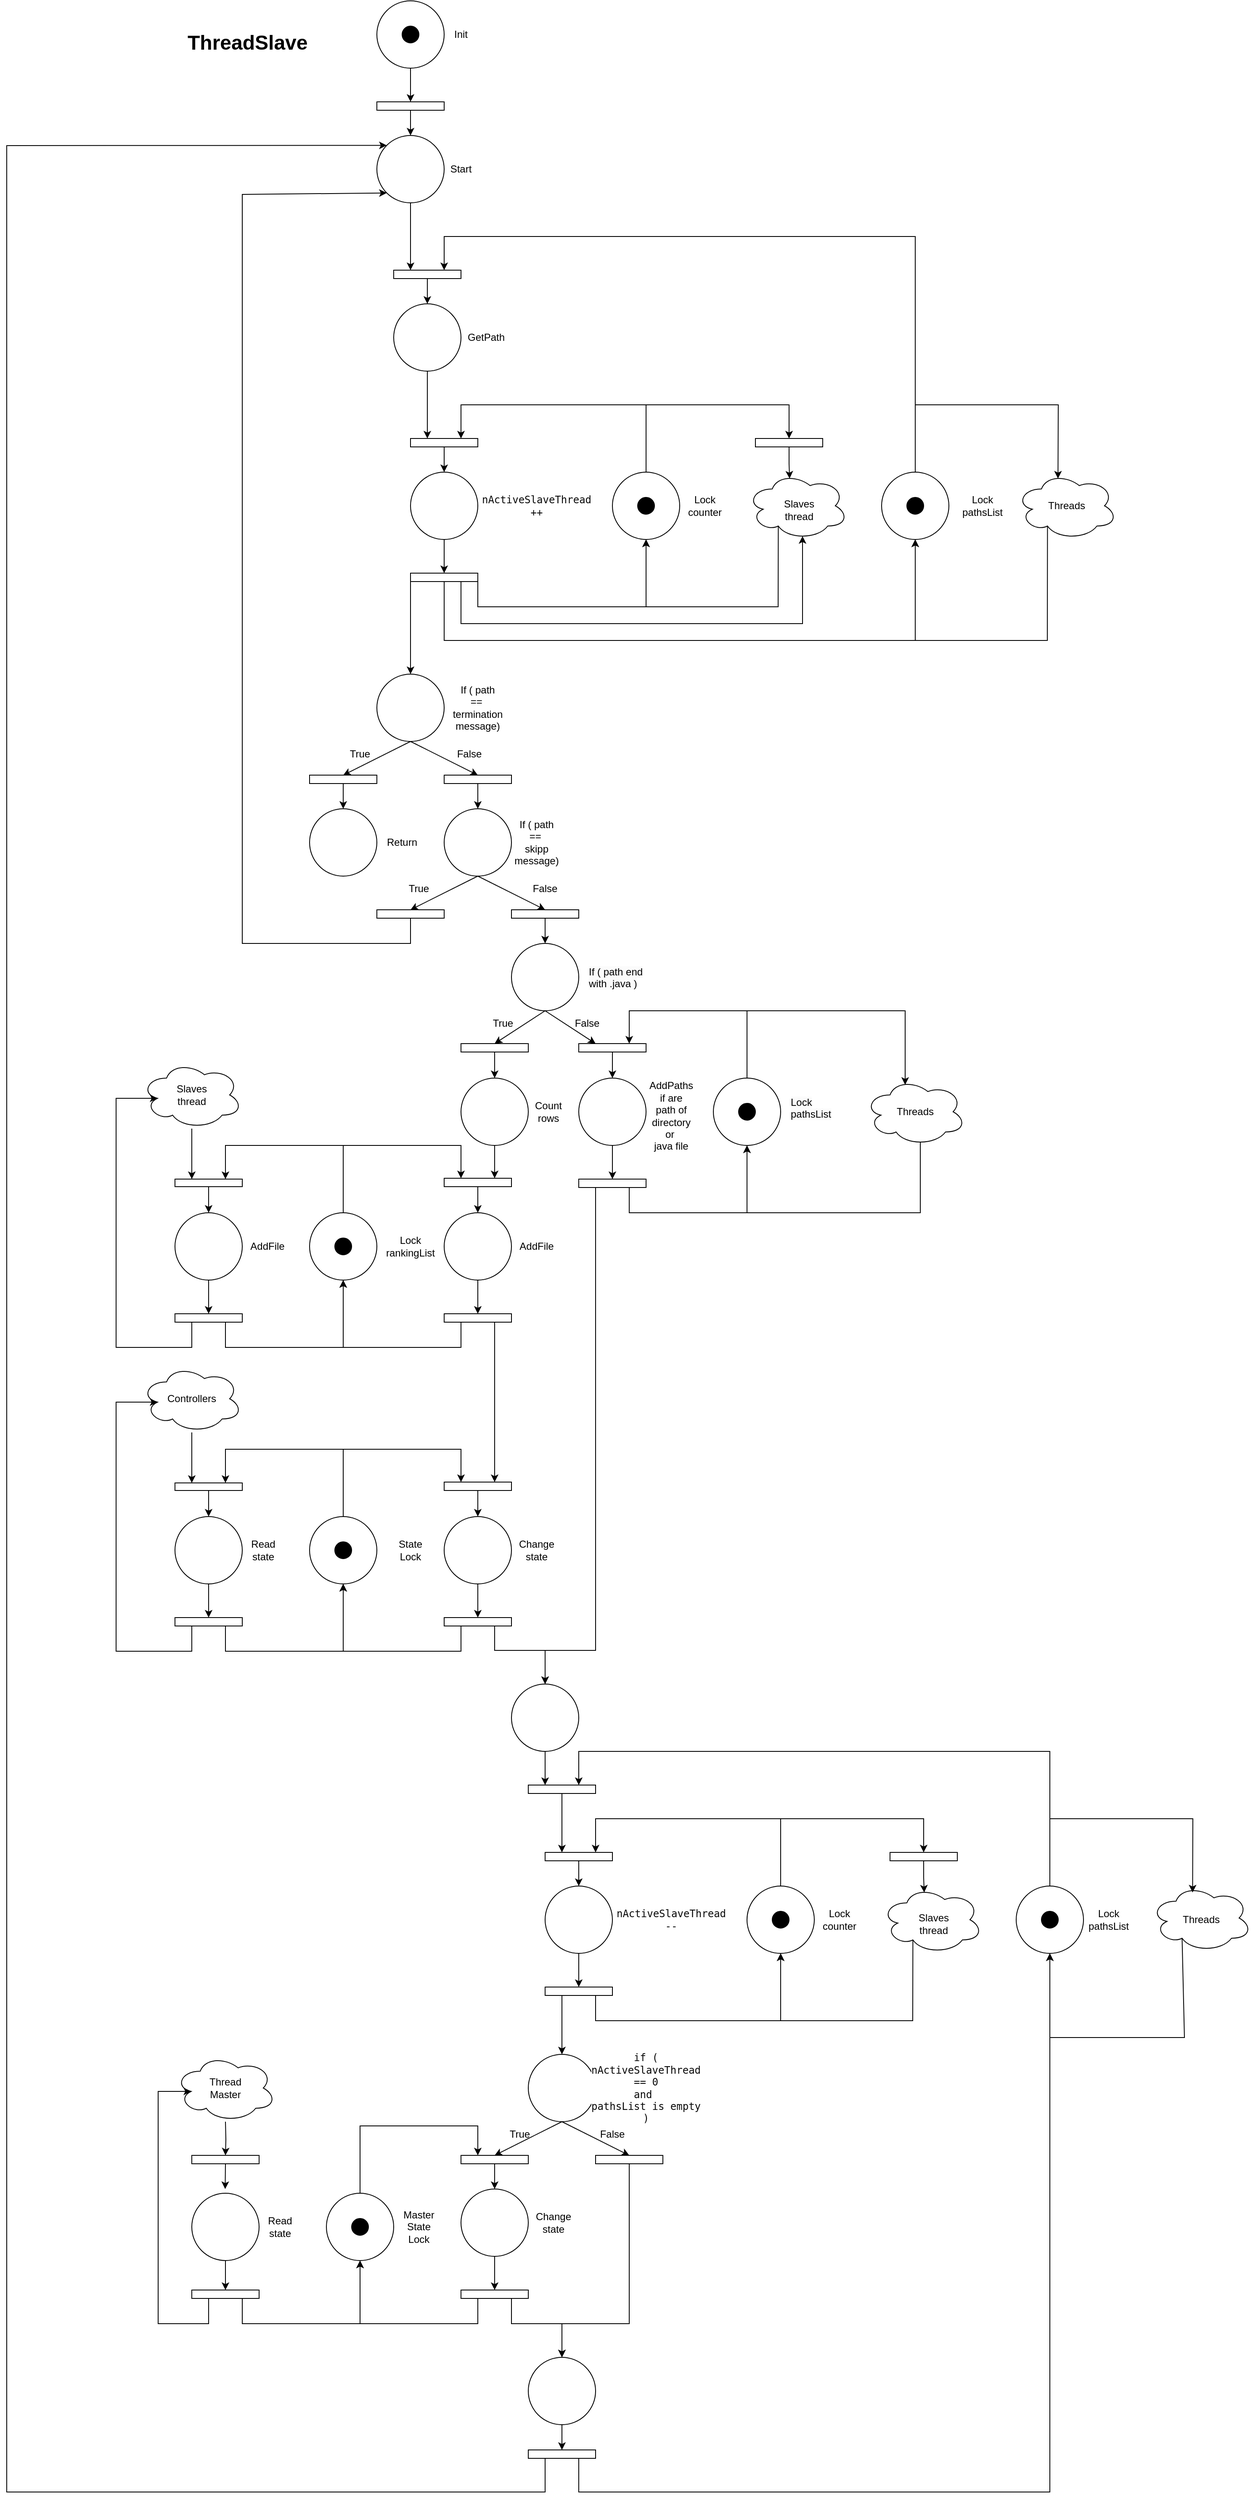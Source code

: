 <mxfile version="21.1.5" type="device">
  <diagram name="Pagina-1" id="0PF9rodISXWD6k8KoJyN">
    <mxGraphModel dx="4270" dy="3139" grid="1" gridSize="10" guides="1" tooltips="1" connect="1" arrows="1" fold="1" page="1" pageScale="1" pageWidth="827" pageHeight="1169" math="0" shadow="0">
      <root>
        <mxCell id="0" />
        <mxCell id="1" parent="0" />
        <mxCell id="aZluGWaW0WpS-Q8TLCgg-1" value="" style="ellipse;whiteSpace=wrap;html=1;aspect=fixed;" parent="1" vertex="1">
          <mxGeometry x="240" y="-80" width="80" height="80" as="geometry" />
        </mxCell>
        <mxCell id="aZluGWaW0WpS-Q8TLCgg-2" value="" style="ellipse;whiteSpace=wrap;html=1;aspect=fixed;" parent="1" vertex="1">
          <mxGeometry x="240" y="80" width="80" height="80" as="geometry" />
        </mxCell>
        <mxCell id="aZluGWaW0WpS-Q8TLCgg-4" value="" style="rounded=0;whiteSpace=wrap;html=1;" parent="1" vertex="1">
          <mxGeometry x="260" y="240" width="80" height="10" as="geometry" />
        </mxCell>
        <mxCell id="aZluGWaW0WpS-Q8TLCgg-5" value="" style="rounded=0;whiteSpace=wrap;html=1;" parent="1" vertex="1">
          <mxGeometry x="240" y="40" width="80" height="10" as="geometry" />
        </mxCell>
        <mxCell id="aZluGWaW0WpS-Q8TLCgg-6" value="" style="endArrow=classic;html=1;rounded=0;exitX=0.5;exitY=1;exitDx=0;exitDy=0;entryX=0.5;entryY=0;entryDx=0;entryDy=0;" parent="1" source="aZluGWaW0WpS-Q8TLCgg-1" target="aZluGWaW0WpS-Q8TLCgg-5" edge="1">
          <mxGeometry width="50" height="50" relative="1" as="geometry">
            <mxPoint x="480" y="160" as="sourcePoint" />
            <mxPoint x="530" y="110" as="targetPoint" />
          </mxGeometry>
        </mxCell>
        <mxCell id="aZluGWaW0WpS-Q8TLCgg-7" value="" style="endArrow=classic;html=1;rounded=0;exitX=0.5;exitY=1;exitDx=0;exitDy=0;entryX=0.5;entryY=0;entryDx=0;entryDy=0;" parent="1" source="aZluGWaW0WpS-Q8TLCgg-5" target="aZluGWaW0WpS-Q8TLCgg-2" edge="1">
          <mxGeometry width="50" height="50" relative="1" as="geometry">
            <mxPoint x="480" y="160" as="sourcePoint" />
            <mxPoint x="530" y="110" as="targetPoint" />
          </mxGeometry>
        </mxCell>
        <mxCell id="aZluGWaW0WpS-Q8TLCgg-8" value="" style="endArrow=classic;html=1;rounded=0;exitX=0.5;exitY=1;exitDx=0;exitDy=0;entryX=0.25;entryY=0;entryDx=0;entryDy=0;" parent="1" source="aZluGWaW0WpS-Q8TLCgg-2" target="aZluGWaW0WpS-Q8TLCgg-4" edge="1">
          <mxGeometry width="50" height="50" relative="1" as="geometry">
            <mxPoint x="480" y="160" as="sourcePoint" />
            <mxPoint x="280" y="200" as="targetPoint" />
          </mxGeometry>
        </mxCell>
        <mxCell id="aZluGWaW0WpS-Q8TLCgg-14" value="Start" style="text;html=1;strokeColor=none;fillColor=none;align=center;verticalAlign=middle;whiteSpace=wrap;rounded=0;" parent="1" vertex="1">
          <mxGeometry x="310" y="105" width="60" height="30" as="geometry" />
        </mxCell>
        <mxCell id="aZluGWaW0WpS-Q8TLCgg-44" value="Init" style="text;html=1;strokeColor=none;fillColor=none;align=center;verticalAlign=middle;whiteSpace=wrap;rounded=0;" parent="1" vertex="1">
          <mxGeometry x="310" y="-55" width="60" height="30" as="geometry" />
        </mxCell>
        <mxCell id="aZluGWaW0WpS-Q8TLCgg-45" value="" style="ellipse;whiteSpace=wrap;html=1;aspect=fixed;fillColor=#000000;" parent="1" vertex="1">
          <mxGeometry x="270" y="-50" width="20" height="20" as="geometry" />
        </mxCell>
        <mxCell id="aZluGWaW0WpS-Q8TLCgg-70" value="&lt;h1&gt;ThreadSlave&lt;/h1&gt;" style="text;html=1;strokeColor=none;fillColor=none;spacing=5;spacingTop=-20;whiteSpace=wrap;overflow=hidden;rounded=0;" parent="1" vertex="1">
          <mxGeometry x="10" y="-50" width="190" height="120" as="geometry" />
        </mxCell>
        <mxCell id="fcbSPb9CoAwVRRGk7kC_-1" value="" style="ellipse;whiteSpace=wrap;html=1;aspect=fixed;" vertex="1" parent="1">
          <mxGeometry x="260" y="280" width="80" height="80" as="geometry" />
        </mxCell>
        <mxCell id="fcbSPb9CoAwVRRGk7kC_-2" value="" style="endArrow=classic;html=1;rounded=0;exitX=0.5;exitY=1;exitDx=0;exitDy=0;" edge="1" parent="1" source="aZluGWaW0WpS-Q8TLCgg-4" target="fcbSPb9CoAwVRRGk7kC_-1">
          <mxGeometry width="50" height="50" relative="1" as="geometry">
            <mxPoint x="490" y="230" as="sourcePoint" />
            <mxPoint x="540" y="180" as="targetPoint" />
          </mxGeometry>
        </mxCell>
        <mxCell id="fcbSPb9CoAwVRRGk7kC_-10" value="" style="ellipse;whiteSpace=wrap;html=1;aspect=fixed;" vertex="1" parent="1">
          <mxGeometry x="840" y="480" width="80" height="80" as="geometry" />
        </mxCell>
        <mxCell id="fcbSPb9CoAwVRRGk7kC_-12" value="" style="ellipse;shape=cloud;whiteSpace=wrap;html=1;" vertex="1" parent="1">
          <mxGeometry x="1000" y="480" width="120" height="80" as="geometry" />
        </mxCell>
        <mxCell id="fcbSPb9CoAwVRRGk7kC_-13" value="GetPath" style="text;html=1;strokeColor=none;fillColor=none;align=center;verticalAlign=middle;whiteSpace=wrap;rounded=0;" vertex="1" parent="1">
          <mxGeometry x="340" y="305" width="60" height="30" as="geometry" />
        </mxCell>
        <mxCell id="fcbSPb9CoAwVRRGk7kC_-14" value="Lock&lt;br&gt;pathsList" style="text;html=1;strokeColor=none;fillColor=none;align=center;verticalAlign=middle;whiteSpace=wrap;rounded=0;" vertex="1" parent="1">
          <mxGeometry x="930" y="505" width="60" height="30" as="geometry" />
        </mxCell>
        <mxCell id="fcbSPb9CoAwVRRGk7kC_-15" value="Threads" style="text;html=1;strokeColor=none;fillColor=none;align=center;verticalAlign=middle;whiteSpace=wrap;rounded=0;" vertex="1" parent="1">
          <mxGeometry x="1030" y="505" width="60" height="30" as="geometry" />
        </mxCell>
        <mxCell id="fcbSPb9CoAwVRRGk7kC_-16" value="" style="endArrow=classic;html=1;rounded=0;exitX=0.5;exitY=0;exitDx=0;exitDy=0;entryX=0.75;entryY=0;entryDx=0;entryDy=0;" edge="1" parent="1" source="fcbSPb9CoAwVRRGk7kC_-10" target="aZluGWaW0WpS-Q8TLCgg-4">
          <mxGeometry width="50" height="50" relative="1" as="geometry">
            <mxPoint x="460" y="340" as="sourcePoint" />
            <mxPoint x="510" y="290" as="targetPoint" />
            <Array as="points">
              <mxPoint x="880" y="200" />
              <mxPoint x="320" y="200" />
            </Array>
          </mxGeometry>
        </mxCell>
        <mxCell id="fcbSPb9CoAwVRRGk7kC_-17" value="" style="endArrow=classic;html=1;rounded=0;exitX=0.5;exitY=0;exitDx=0;exitDy=0;entryX=0.414;entryY=0.095;entryDx=0;entryDy=0;entryPerimeter=0;" edge="1" parent="1" source="fcbSPb9CoAwVRRGk7kC_-10" target="fcbSPb9CoAwVRRGk7kC_-12">
          <mxGeometry width="50" height="50" relative="1" as="geometry">
            <mxPoint x="816" y="330" as="sourcePoint" />
            <mxPoint x="996" y="260" as="targetPoint" />
            <Array as="points">
              <mxPoint x="880" y="400" />
              <mxPoint x="1050" y="400" />
            </Array>
          </mxGeometry>
        </mxCell>
        <mxCell id="fcbSPb9CoAwVRRGk7kC_-18" value="" style="endArrow=classic;html=1;rounded=0;exitX=0.5;exitY=1;exitDx=0;exitDy=0;entryX=0.25;entryY=0;entryDx=0;entryDy=0;" edge="1" parent="1" source="fcbSPb9CoAwVRRGk7kC_-1" target="fcbSPb9CoAwVRRGk7kC_-19">
          <mxGeometry width="50" height="50" relative="1" as="geometry">
            <mxPoint x="540" y="360" as="sourcePoint" />
            <mxPoint x="320" y="380" as="targetPoint" />
          </mxGeometry>
        </mxCell>
        <mxCell id="fcbSPb9CoAwVRRGk7kC_-19" value="" style="rounded=0;whiteSpace=wrap;html=1;" vertex="1" parent="1">
          <mxGeometry x="280" y="440" width="80" height="10" as="geometry" />
        </mxCell>
        <mxCell id="fcbSPb9CoAwVRRGk7kC_-22" value="" style="ellipse;whiteSpace=wrap;html=1;aspect=fixed;" vertex="1" parent="1">
          <mxGeometry x="280" y="480" width="80" height="80" as="geometry" />
        </mxCell>
        <mxCell id="fcbSPb9CoAwVRRGk7kC_-23" value="&lt;div style=&quot;background-color: rgb(255, 255, 255); color: rgb(8, 8, 8); font-family: &amp;quot;Source Code Pro&amp;quot;, monospace;&quot;&gt;nActiveSlaveThread&lt;/div&gt;&lt;div style=&quot;background-color: rgb(255, 255, 255); color: rgb(8, 8, 8); font-family: &amp;quot;Source Code Pro&amp;quot;, monospace;&quot;&gt;++&lt;/div&gt;" style="text;html=1;strokeColor=none;fillColor=none;align=center;verticalAlign=middle;whiteSpace=wrap;rounded=0;" vertex="1" parent="1">
          <mxGeometry x="400" y="505" width="60" height="30" as="geometry" />
        </mxCell>
        <mxCell id="fcbSPb9CoAwVRRGk7kC_-24" value="" style="endArrow=classic;html=1;rounded=0;exitX=0.5;exitY=1;exitDx=0;exitDy=0;entryX=0.5;entryY=0;entryDx=0;entryDy=0;" edge="1" parent="1" source="fcbSPb9CoAwVRRGk7kC_-19" target="fcbSPb9CoAwVRRGk7kC_-22">
          <mxGeometry width="50" height="50" relative="1" as="geometry">
            <mxPoint x="600" y="530" as="sourcePoint" />
            <mxPoint x="650" y="480" as="targetPoint" />
          </mxGeometry>
        </mxCell>
        <mxCell id="fcbSPb9CoAwVRRGk7kC_-25" value="" style="ellipse;whiteSpace=wrap;html=1;aspect=fixed;" vertex="1" parent="1">
          <mxGeometry x="520" y="480" width="80" height="80" as="geometry" />
        </mxCell>
        <mxCell id="fcbSPb9CoAwVRRGk7kC_-26" value="" style="endArrow=classic;html=1;rounded=0;exitX=0.5;exitY=0;exitDx=0;exitDy=0;entryX=0.75;entryY=0;entryDx=0;entryDy=0;" edge="1" parent="1" source="fcbSPb9CoAwVRRGk7kC_-25" target="fcbSPb9CoAwVRRGk7kC_-19">
          <mxGeometry width="50" height="50" relative="1" as="geometry">
            <mxPoint x="600" y="530" as="sourcePoint" />
            <mxPoint x="560" y="400" as="targetPoint" />
            <Array as="points">
              <mxPoint x="560" y="400" />
              <mxPoint x="340" y="400" />
            </Array>
          </mxGeometry>
        </mxCell>
        <mxCell id="fcbSPb9CoAwVRRGk7kC_-27" value="" style="ellipse;shape=cloud;whiteSpace=wrap;html=1;" vertex="1" parent="1">
          <mxGeometry x="680" y="480" width="120" height="80" as="geometry" />
        </mxCell>
        <mxCell id="fcbSPb9CoAwVRRGk7kC_-28" value="" style="endArrow=classic;html=1;rounded=0;exitX=0.5;exitY=0;exitDx=0;exitDy=0;" edge="1" parent="1" source="fcbSPb9CoAwVRRGk7kC_-25">
          <mxGeometry width="50" height="50" relative="1" as="geometry">
            <mxPoint x="600" y="530" as="sourcePoint" />
            <mxPoint x="730" y="440" as="targetPoint" />
            <Array as="points">
              <mxPoint x="560" y="400" />
              <mxPoint x="730" y="400" />
            </Array>
          </mxGeometry>
        </mxCell>
        <mxCell id="fcbSPb9CoAwVRRGk7kC_-29" value="&lt;br&gt;Slaves&lt;br&gt;thread" style="text;html=1;strokeColor=none;fillColor=none;align=center;verticalAlign=middle;whiteSpace=wrap;rounded=0;" vertex="1" parent="1">
          <mxGeometry x="712" y="503" width="60" height="30" as="geometry" />
        </mxCell>
        <mxCell id="fcbSPb9CoAwVRRGk7kC_-32" style="edgeStyle=orthogonalEdgeStyle;rounded=0;orthogonalLoop=1;jettySize=auto;html=1;entryX=0.422;entryY=0.096;entryDx=0;entryDy=0;entryPerimeter=0;" edge="1" parent="1" source="fcbSPb9CoAwVRRGk7kC_-30" target="fcbSPb9CoAwVRRGk7kC_-27">
          <mxGeometry relative="1" as="geometry" />
        </mxCell>
        <mxCell id="fcbSPb9CoAwVRRGk7kC_-30" value="" style="rounded=0;whiteSpace=wrap;html=1;" vertex="1" parent="1">
          <mxGeometry x="690" y="440" width="80" height="10" as="geometry" />
        </mxCell>
        <mxCell id="fcbSPb9CoAwVRRGk7kC_-33" value="Lock&lt;br&gt;counter" style="text;html=1;strokeColor=none;fillColor=none;align=center;verticalAlign=middle;whiteSpace=wrap;rounded=0;" vertex="1" parent="1">
          <mxGeometry x="600" y="505" width="60" height="30" as="geometry" />
        </mxCell>
        <mxCell id="fcbSPb9CoAwVRRGk7kC_-35" value="" style="rounded=0;whiteSpace=wrap;html=1;" vertex="1" parent="1">
          <mxGeometry x="280" y="600" width="80" height="10" as="geometry" />
        </mxCell>
        <mxCell id="fcbSPb9CoAwVRRGk7kC_-36" value="" style="endArrow=classic;html=1;rounded=0;exitX=0.5;exitY=1;exitDx=0;exitDy=0;entryX=0.5;entryY=0;entryDx=0;entryDy=0;" edge="1" parent="1" source="fcbSPb9CoAwVRRGk7kC_-22" target="fcbSPb9CoAwVRRGk7kC_-35">
          <mxGeometry width="50" height="50" relative="1" as="geometry">
            <mxPoint x="790" y="560" as="sourcePoint" />
            <mxPoint x="840" y="510" as="targetPoint" />
          </mxGeometry>
        </mxCell>
        <mxCell id="fcbSPb9CoAwVRRGk7kC_-38" value="" style="endArrow=classic;html=1;rounded=0;exitX=1;exitY=1;exitDx=0;exitDy=0;entryX=0.5;entryY=1;entryDx=0;entryDy=0;" edge="1" parent="1" source="fcbSPb9CoAwVRRGk7kC_-35" target="fcbSPb9CoAwVRRGk7kC_-25">
          <mxGeometry width="50" height="50" relative="1" as="geometry">
            <mxPoint x="790" y="670" as="sourcePoint" />
            <mxPoint x="840" y="620" as="targetPoint" />
            <Array as="points">
              <mxPoint x="360" y="640" />
              <mxPoint x="560" y="640" />
            </Array>
          </mxGeometry>
        </mxCell>
        <mxCell id="fcbSPb9CoAwVRRGk7kC_-39" value="" style="endArrow=classic;html=1;rounded=0;exitX=0.75;exitY=1;exitDx=0;exitDy=0;entryX=0.55;entryY=0.95;entryDx=0;entryDy=0;entryPerimeter=0;" edge="1" parent="1" source="fcbSPb9CoAwVRRGk7kC_-35" target="fcbSPb9CoAwVRRGk7kC_-27">
          <mxGeometry width="50" height="50" relative="1" as="geometry">
            <mxPoint x="790" y="670" as="sourcePoint" />
            <mxPoint x="840" y="620" as="targetPoint" />
            <Array as="points">
              <mxPoint x="340" y="660" />
              <mxPoint x="746" y="660" />
            </Array>
          </mxGeometry>
        </mxCell>
        <mxCell id="fcbSPb9CoAwVRRGk7kC_-40" value="" style="endArrow=classic;html=1;rounded=0;exitX=0.5;exitY=1;exitDx=0;exitDy=0;entryX=0.5;entryY=1;entryDx=0;entryDy=0;" edge="1" parent="1" source="fcbSPb9CoAwVRRGk7kC_-35" target="fcbSPb9CoAwVRRGk7kC_-10">
          <mxGeometry width="50" height="50" relative="1" as="geometry">
            <mxPoint x="760" y="690" as="sourcePoint" />
            <mxPoint x="810" y="640" as="targetPoint" />
            <Array as="points">
              <mxPoint x="320" y="680" />
              <mxPoint x="880" y="680" />
            </Array>
          </mxGeometry>
        </mxCell>
        <mxCell id="fcbSPb9CoAwVRRGk7kC_-42" value="" style="ellipse;whiteSpace=wrap;html=1;aspect=fixed;fillColor=#000000;" vertex="1" parent="1">
          <mxGeometry x="550" y="510" width="20" height="20" as="geometry" />
        </mxCell>
        <mxCell id="fcbSPb9CoAwVRRGk7kC_-43" value="" style="ellipse;whiteSpace=wrap;html=1;aspect=fixed;fillColor=#000000;" vertex="1" parent="1">
          <mxGeometry x="870" y="510" width="20" height="20" as="geometry" />
        </mxCell>
        <mxCell id="fcbSPb9CoAwVRRGk7kC_-44" value="" style="ellipse;whiteSpace=wrap;html=1;aspect=fixed;" vertex="1" parent="1">
          <mxGeometry x="240" y="720" width="80" height="80" as="geometry" />
        </mxCell>
        <mxCell id="fcbSPb9CoAwVRRGk7kC_-45" value="" style="endArrow=classic;html=1;rounded=0;exitX=0;exitY=1;exitDx=0;exitDy=0;entryX=0.5;entryY=0;entryDx=0;entryDy=0;" edge="1" parent="1" source="fcbSPb9CoAwVRRGk7kC_-35" target="fcbSPb9CoAwVRRGk7kC_-44">
          <mxGeometry width="50" height="50" relative="1" as="geometry">
            <mxPoint x="530" y="780" as="sourcePoint" />
            <mxPoint x="580" y="730" as="targetPoint" />
          </mxGeometry>
        </mxCell>
        <mxCell id="fcbSPb9CoAwVRRGk7kC_-46" value="If ( path ==&amp;nbsp;&lt;br&gt;termination&lt;br&gt;message)" style="text;html=1;strokeColor=none;fillColor=none;align=center;verticalAlign=middle;whiteSpace=wrap;rounded=0;" vertex="1" parent="1">
          <mxGeometry x="330" y="745" width="60" height="30" as="geometry" />
        </mxCell>
        <mxCell id="fcbSPb9CoAwVRRGk7kC_-47" value="" style="endArrow=classic;html=1;rounded=0;exitX=0.5;exitY=1;exitDx=0;exitDy=0;entryX=0.5;entryY=0;entryDx=0;entryDy=0;" edge="1" parent="1" source="fcbSPb9CoAwVRRGk7kC_-44" target="fcbSPb9CoAwVRRGk7kC_-49">
          <mxGeometry width="50" height="50" relative="1" as="geometry">
            <mxPoint x="480" y="880" as="sourcePoint" />
            <mxPoint x="360" y="840" as="targetPoint" />
          </mxGeometry>
        </mxCell>
        <mxCell id="fcbSPb9CoAwVRRGk7kC_-48" value="" style="endArrow=classic;html=1;rounded=0;exitX=0.5;exitY=1;exitDx=0;exitDy=0;entryX=0.5;entryY=0;entryDx=0;entryDy=0;" edge="1" parent="1" source="fcbSPb9CoAwVRRGk7kC_-44" target="fcbSPb9CoAwVRRGk7kC_-50">
          <mxGeometry width="50" height="50" relative="1" as="geometry">
            <mxPoint x="480" y="880" as="sourcePoint" />
            <mxPoint x="200" y="840" as="targetPoint" />
          </mxGeometry>
        </mxCell>
        <mxCell id="fcbSPb9CoAwVRRGk7kC_-49" value="" style="rounded=0;whiteSpace=wrap;html=1;" vertex="1" parent="1">
          <mxGeometry x="320" y="840" width="80" height="10" as="geometry" />
        </mxCell>
        <mxCell id="fcbSPb9CoAwVRRGk7kC_-50" value="" style="rounded=0;whiteSpace=wrap;html=1;" vertex="1" parent="1">
          <mxGeometry x="160" y="840" width="80" height="10" as="geometry" />
        </mxCell>
        <mxCell id="fcbSPb9CoAwVRRGk7kC_-51" value="True" style="text;html=1;strokeColor=none;fillColor=none;align=center;verticalAlign=middle;whiteSpace=wrap;rounded=0;" vertex="1" parent="1">
          <mxGeometry x="190" y="800" width="60" height="30" as="geometry" />
        </mxCell>
        <mxCell id="fcbSPb9CoAwVRRGk7kC_-52" value="False" style="text;html=1;strokeColor=none;fillColor=none;align=center;verticalAlign=middle;whiteSpace=wrap;rounded=0;" vertex="1" parent="1">
          <mxGeometry x="320" y="800" width="60" height="30" as="geometry" />
        </mxCell>
        <mxCell id="fcbSPb9CoAwVRRGk7kC_-53" value="" style="ellipse;whiteSpace=wrap;html=1;aspect=fixed;" vertex="1" parent="1">
          <mxGeometry x="160" y="880" width="80" height="80" as="geometry" />
        </mxCell>
        <mxCell id="fcbSPb9CoAwVRRGk7kC_-54" value="" style="ellipse;whiteSpace=wrap;html=1;aspect=fixed;" vertex="1" parent="1">
          <mxGeometry x="320" y="880" width="80" height="80" as="geometry" />
        </mxCell>
        <mxCell id="fcbSPb9CoAwVRRGk7kC_-55" value="" style="endArrow=classic;html=1;rounded=0;exitX=0.5;exitY=1;exitDx=0;exitDy=0;entryX=0.5;entryY=0;entryDx=0;entryDy=0;" edge="1" parent="1" source="fcbSPb9CoAwVRRGk7kC_-50" target="fcbSPb9CoAwVRRGk7kC_-53">
          <mxGeometry width="50" height="50" relative="1" as="geometry">
            <mxPoint x="520" y="970" as="sourcePoint" />
            <mxPoint x="570" y="920" as="targetPoint" />
          </mxGeometry>
        </mxCell>
        <mxCell id="fcbSPb9CoAwVRRGk7kC_-56" value="" style="endArrow=classic;html=1;rounded=0;exitX=0.5;exitY=1;exitDx=0;exitDy=0;entryX=0.5;entryY=0;entryDx=0;entryDy=0;" edge="1" parent="1" source="fcbSPb9CoAwVRRGk7kC_-49" target="fcbSPb9CoAwVRRGk7kC_-54">
          <mxGeometry width="50" height="50" relative="1" as="geometry">
            <mxPoint x="520" y="970" as="sourcePoint" />
            <mxPoint x="570" y="920" as="targetPoint" />
          </mxGeometry>
        </mxCell>
        <mxCell id="fcbSPb9CoAwVRRGk7kC_-57" value="Return" style="text;html=1;strokeColor=none;fillColor=none;align=center;verticalAlign=middle;whiteSpace=wrap;rounded=0;" vertex="1" parent="1">
          <mxGeometry x="240" y="905" width="60" height="30" as="geometry" />
        </mxCell>
        <mxCell id="fcbSPb9CoAwVRRGk7kC_-58" value="If ( path ==&amp;nbsp;&lt;br style=&quot;border-color: var(--border-color);&quot;&gt;skipp&lt;br style=&quot;border-color: var(--border-color);&quot;&gt;message)" style="text;html=1;strokeColor=none;fillColor=none;align=center;verticalAlign=middle;whiteSpace=wrap;rounded=0;" vertex="1" parent="1">
          <mxGeometry x="400" y="905" width="60" height="30" as="geometry" />
        </mxCell>
        <mxCell id="fcbSPb9CoAwVRRGk7kC_-59" value="" style="endArrow=classic;html=1;rounded=0;exitX=0.5;exitY=1;exitDx=0;exitDy=0;entryX=0.5;entryY=0;entryDx=0;entryDy=0;" edge="1" parent="1" source="fcbSPb9CoAwVRRGk7kC_-54">
          <mxGeometry width="50" height="50" relative="1" as="geometry">
            <mxPoint x="520" y="1050" as="sourcePoint" />
            <mxPoint x="280" y="1000" as="targetPoint" />
          </mxGeometry>
        </mxCell>
        <mxCell id="fcbSPb9CoAwVRRGk7kC_-60" value="" style="endArrow=classic;html=1;rounded=0;exitX=0.5;exitY=1;exitDx=0;exitDy=0;entryX=0.5;entryY=0;entryDx=0;entryDy=0;" edge="1" parent="1" source="fcbSPb9CoAwVRRGk7kC_-54" target="fcbSPb9CoAwVRRGk7kC_-65">
          <mxGeometry width="50" height="50" relative="1" as="geometry">
            <mxPoint x="520" y="1050" as="sourcePoint" />
            <mxPoint x="440" y="1000" as="targetPoint" />
          </mxGeometry>
        </mxCell>
        <mxCell id="fcbSPb9CoAwVRRGk7kC_-61" value="False" style="text;html=1;strokeColor=none;fillColor=none;align=center;verticalAlign=middle;whiteSpace=wrap;rounded=0;" vertex="1" parent="1">
          <mxGeometry x="410" y="960" width="60" height="30" as="geometry" />
        </mxCell>
        <mxCell id="fcbSPb9CoAwVRRGk7kC_-62" value="True" style="text;html=1;strokeColor=none;fillColor=none;align=center;verticalAlign=middle;whiteSpace=wrap;rounded=0;" vertex="1" parent="1">
          <mxGeometry x="260" y="960" width="60" height="30" as="geometry" />
        </mxCell>
        <mxCell id="fcbSPb9CoAwVRRGk7kC_-64" value="" style="endArrow=classic;html=1;rounded=0;exitX=0.5;exitY=1;exitDx=0;exitDy=0;entryX=0;entryY=1;entryDx=0;entryDy=0;" edge="1" parent="1" target="aZluGWaW0WpS-Q8TLCgg-2">
          <mxGeometry width="50" height="50" relative="1" as="geometry">
            <mxPoint x="280" y="1010" as="sourcePoint" />
            <mxPoint x="280" y="1040" as="targetPoint" />
            <Array as="points">
              <mxPoint x="280" y="1040" />
              <mxPoint x="80" y="1040" />
              <mxPoint x="80" y="150" />
            </Array>
          </mxGeometry>
        </mxCell>
        <mxCell id="fcbSPb9CoAwVRRGk7kC_-65" value="" style="rounded=0;whiteSpace=wrap;html=1;" vertex="1" parent="1">
          <mxGeometry x="400" y="1000" width="80" height="10" as="geometry" />
        </mxCell>
        <mxCell id="fcbSPb9CoAwVRRGk7kC_-67" value="" style="ellipse;whiteSpace=wrap;html=1;aspect=fixed;" vertex="1" parent="1">
          <mxGeometry x="400" y="1040" width="80" height="80" as="geometry" />
        </mxCell>
        <mxCell id="fcbSPb9CoAwVRRGk7kC_-68" value="" style="endArrow=classic;html=1;rounded=0;exitX=0.5;exitY=1;exitDx=0;exitDy=0;entryX=0.5;entryY=0;entryDx=0;entryDy=0;" edge="1" parent="1" source="fcbSPb9CoAwVRRGk7kC_-65" target="fcbSPb9CoAwVRRGk7kC_-67">
          <mxGeometry width="50" height="50" relative="1" as="geometry">
            <mxPoint x="480" y="1070" as="sourcePoint" />
            <mxPoint x="530" y="1020" as="targetPoint" />
          </mxGeometry>
        </mxCell>
        <mxCell id="fcbSPb9CoAwVRRGk7kC_-69" value="&lt;span style=&quot;color: rgb(0, 0, 0); font-family: Helvetica; font-size: 12px; font-style: normal; font-variant-ligatures: normal; font-variant-caps: normal; font-weight: 400; letter-spacing: normal; orphans: 2; text-align: center; text-indent: 0px; text-transform: none; widows: 2; word-spacing: 0px; -webkit-text-stroke-width: 0px; background-color: rgb(251, 251, 251); text-decoration-thickness: initial; text-decoration-style: initial; text-decoration-color: initial; float: none; display: inline !important;&quot;&gt;If ( path end with .java&amp;nbsp;&lt;/span&gt;&lt;span style=&quot;color: rgb(0, 0, 0); font-family: Helvetica; font-size: 12px; font-style: normal; font-variant-ligatures: normal; font-variant-caps: normal; font-weight: 400; letter-spacing: normal; orphans: 2; text-align: center; text-indent: 0px; text-transform: none; widows: 2; word-spacing: 0px; -webkit-text-stroke-width: 0px; background-color: rgb(251, 251, 251); text-decoration-thickness: initial; text-decoration-style: initial; text-decoration-color: initial; float: none; display: inline !important;&quot;&gt;)&lt;/span&gt;" style="text;whiteSpace=wrap;html=1;" vertex="1" parent="1">
          <mxGeometry x="490" y="1060" width="70" height="40" as="geometry" />
        </mxCell>
        <mxCell id="fcbSPb9CoAwVRRGk7kC_-70" value="" style="endArrow=classic;html=1;rounded=0;exitX=0.5;exitY=1;exitDx=0;exitDy=0;entryX=0.25;entryY=0;entryDx=0;entryDy=0;" edge="1" parent="1" source="fcbSPb9CoAwVRRGk7kC_-67" target="fcbSPb9CoAwVRRGk7kC_-78">
          <mxGeometry width="50" height="50" relative="1" as="geometry">
            <mxPoint x="450" y="1230" as="sourcePoint" />
            <mxPoint x="520" y="1160" as="targetPoint" />
          </mxGeometry>
        </mxCell>
        <mxCell id="fcbSPb9CoAwVRRGk7kC_-71" value="" style="endArrow=classic;html=1;rounded=0;exitX=0.5;exitY=1;exitDx=0;exitDy=0;entryX=0.5;entryY=0;entryDx=0;entryDy=0;" edge="1" parent="1" source="fcbSPb9CoAwVRRGk7kC_-67" target="fcbSPb9CoAwVRRGk7kC_-126">
          <mxGeometry width="50" height="50" relative="1" as="geometry">
            <mxPoint x="440" y="1280" as="sourcePoint" />
            <mxPoint x="380" y="1160" as="targetPoint" />
          </mxGeometry>
        </mxCell>
        <mxCell id="fcbSPb9CoAwVRRGk7kC_-94" style="edgeStyle=orthogonalEdgeStyle;rounded=0;orthogonalLoop=1;jettySize=auto;html=1;entryX=0.5;entryY=0;entryDx=0;entryDy=0;" edge="1" parent="1" source="fcbSPb9CoAwVRRGk7kC_-72" target="fcbSPb9CoAwVRRGk7kC_-89">
          <mxGeometry relative="1" as="geometry" />
        </mxCell>
        <mxCell id="fcbSPb9CoAwVRRGk7kC_-72" value="" style="ellipse;whiteSpace=wrap;html=1;aspect=fixed;" vertex="1" parent="1">
          <mxGeometry x="480" y="1200" width="80" height="80" as="geometry" />
        </mxCell>
        <mxCell id="fcbSPb9CoAwVRRGk7kC_-73" value="" style="endArrow=classic;html=1;rounded=0;exitX=0.31;exitY=0.8;exitDx=0;exitDy=0;exitPerimeter=0;" edge="1" parent="1" source="fcbSPb9CoAwVRRGk7kC_-27">
          <mxGeometry width="50" height="50" relative="1" as="geometry">
            <mxPoint x="610" y="630" as="sourcePoint" />
            <mxPoint x="560" y="560" as="targetPoint" />
            <Array as="points">
              <mxPoint x="717" y="640" />
              <mxPoint x="560" y="640" />
            </Array>
          </mxGeometry>
        </mxCell>
        <mxCell id="fcbSPb9CoAwVRRGk7kC_-74" value="" style="endArrow=classic;html=1;rounded=0;exitX=0.31;exitY=0.8;exitDx=0;exitDy=0;exitPerimeter=0;entryX=0.5;entryY=1;entryDx=0;entryDy=0;" edge="1" parent="1" source="fcbSPb9CoAwVRRGk7kC_-12" target="fcbSPb9CoAwVRRGk7kC_-10">
          <mxGeometry width="50" height="50" relative="1" as="geometry">
            <mxPoint x="600" y="650" as="sourcePoint" />
            <mxPoint x="650" y="600" as="targetPoint" />
            <Array as="points">
              <mxPoint x="1037" y="680" />
              <mxPoint x="880" y="680" />
            </Array>
          </mxGeometry>
        </mxCell>
        <mxCell id="fcbSPb9CoAwVRRGk7kC_-93" style="edgeStyle=orthogonalEdgeStyle;rounded=0;orthogonalLoop=1;jettySize=auto;html=1;entryX=0.5;entryY=0;entryDx=0;entryDy=0;" edge="1" parent="1" source="fcbSPb9CoAwVRRGk7kC_-75" target="fcbSPb9CoAwVRRGk7kC_-88">
          <mxGeometry relative="1" as="geometry" />
        </mxCell>
        <mxCell id="fcbSPb9CoAwVRRGk7kC_-75" value="" style="ellipse;whiteSpace=wrap;html=1;aspect=fixed;" vertex="1" parent="1">
          <mxGeometry x="320" y="1360" width="80" height="80" as="geometry" />
        </mxCell>
        <mxCell id="fcbSPb9CoAwVRRGk7kC_-76" value="" style="rounded=0;whiteSpace=wrap;html=1;" vertex="1" parent="1">
          <mxGeometry x="240" y="1000" width="80" height="10" as="geometry" />
        </mxCell>
        <mxCell id="fcbSPb9CoAwVRRGk7kC_-77" value="" style="rounded=0;whiteSpace=wrap;html=1;" vertex="1" parent="1">
          <mxGeometry x="320" y="1319" width="80" height="10" as="geometry" />
        </mxCell>
        <mxCell id="fcbSPb9CoAwVRRGk7kC_-78" value="" style="rounded=0;whiteSpace=wrap;html=1;" vertex="1" parent="1">
          <mxGeometry x="480" y="1159" width="80" height="10" as="geometry" />
        </mxCell>
        <mxCell id="fcbSPb9CoAwVRRGk7kC_-79" value="" style="endArrow=classic;html=1;rounded=0;exitX=0.5;exitY=1;exitDx=0;exitDy=0;entryX=0.5;entryY=0;entryDx=0;entryDy=0;" edge="1" parent="1" source="fcbSPb9CoAwVRRGk7kC_-77" target="fcbSPb9CoAwVRRGk7kC_-75">
          <mxGeometry width="50" height="50" relative="1" as="geometry">
            <mxPoint x="630" y="1300" as="sourcePoint" />
            <mxPoint x="680" y="1250" as="targetPoint" />
          </mxGeometry>
        </mxCell>
        <mxCell id="fcbSPb9CoAwVRRGk7kC_-80" value="" style="endArrow=classic;html=1;rounded=0;exitX=0.5;exitY=1;exitDx=0;exitDy=0;entryX=0.5;entryY=0;entryDx=0;entryDy=0;" edge="1" parent="1" source="fcbSPb9CoAwVRRGk7kC_-78" target="fcbSPb9CoAwVRRGk7kC_-72">
          <mxGeometry width="50" height="50" relative="1" as="geometry">
            <mxPoint x="630" y="1140" as="sourcePoint" />
            <mxPoint x="680" y="1090" as="targetPoint" />
          </mxGeometry>
        </mxCell>
        <mxCell id="fcbSPb9CoAwVRRGk7kC_-81" value="" style="ellipse;whiteSpace=wrap;html=1;aspect=fixed;" vertex="1" parent="1">
          <mxGeometry x="640" y="1200" width="80" height="80" as="geometry" />
        </mxCell>
        <mxCell id="fcbSPb9CoAwVRRGk7kC_-82" value="" style="ellipse;shape=cloud;whiteSpace=wrap;html=1;" vertex="1" parent="1">
          <mxGeometry x="820" y="1200" width="120" height="80" as="geometry" />
        </mxCell>
        <mxCell id="fcbSPb9CoAwVRRGk7kC_-83" value="" style="ellipse;whiteSpace=wrap;html=1;aspect=fixed;" vertex="1" parent="1">
          <mxGeometry x="160" y="1360" width="80" height="80" as="geometry" />
        </mxCell>
        <mxCell id="fcbSPb9CoAwVRRGk7kC_-95" style="edgeStyle=orthogonalEdgeStyle;rounded=0;orthogonalLoop=1;jettySize=auto;html=1;entryX=0.5;entryY=0;entryDx=0;entryDy=0;" edge="1" parent="1" source="fcbSPb9CoAwVRRGk7kC_-84" target="fcbSPb9CoAwVRRGk7kC_-87">
          <mxGeometry relative="1" as="geometry" />
        </mxCell>
        <mxCell id="fcbSPb9CoAwVRRGk7kC_-84" value="" style="ellipse;whiteSpace=wrap;html=1;aspect=fixed;" vertex="1" parent="1">
          <mxGeometry y="1360" width="80" height="80" as="geometry" />
        </mxCell>
        <mxCell id="fcbSPb9CoAwVRRGk7kC_-96" style="edgeStyle=orthogonalEdgeStyle;rounded=0;orthogonalLoop=1;jettySize=auto;html=1;entryX=0.25;entryY=0;entryDx=0;entryDy=0;" edge="1" parent="1" source="fcbSPb9CoAwVRRGk7kC_-85" target="fcbSPb9CoAwVRRGk7kC_-86">
          <mxGeometry relative="1" as="geometry" />
        </mxCell>
        <mxCell id="fcbSPb9CoAwVRRGk7kC_-85" value="" style="ellipse;shape=cloud;whiteSpace=wrap;html=1;" vertex="1" parent="1">
          <mxGeometry x="-40" y="1180" width="120" height="80" as="geometry" />
        </mxCell>
        <mxCell id="fcbSPb9CoAwVRRGk7kC_-97" style="edgeStyle=orthogonalEdgeStyle;rounded=0;orthogonalLoop=1;jettySize=auto;html=1;" edge="1" parent="1" source="fcbSPb9CoAwVRRGk7kC_-86" target="fcbSPb9CoAwVRRGk7kC_-84">
          <mxGeometry relative="1" as="geometry" />
        </mxCell>
        <mxCell id="fcbSPb9CoAwVRRGk7kC_-86" value="" style="rounded=0;whiteSpace=wrap;html=1;" vertex="1" parent="1">
          <mxGeometry y="1320" width="80" height="9" as="geometry" />
        </mxCell>
        <mxCell id="fcbSPb9CoAwVRRGk7kC_-87" value="" style="rounded=0;whiteSpace=wrap;html=1;" vertex="1" parent="1">
          <mxGeometry y="1480" width="80" height="10" as="geometry" />
        </mxCell>
        <mxCell id="fcbSPb9CoAwVRRGk7kC_-88" value="" style="rounded=0;whiteSpace=wrap;html=1;" vertex="1" parent="1">
          <mxGeometry x="320" y="1480" width="80" height="10" as="geometry" />
        </mxCell>
        <mxCell id="fcbSPb9CoAwVRRGk7kC_-89" value="" style="rounded=0;whiteSpace=wrap;html=1;" vertex="1" parent="1">
          <mxGeometry x="480" y="1320" width="80" height="10" as="geometry" />
        </mxCell>
        <mxCell id="fcbSPb9CoAwVRRGk7kC_-90" value="" style="ellipse;whiteSpace=wrap;html=1;aspect=fixed;fillColor=#000000;" vertex="1" parent="1">
          <mxGeometry x="670" y="1230" width="20" height="20" as="geometry" />
        </mxCell>
        <mxCell id="fcbSPb9CoAwVRRGk7kC_-91" value="" style="ellipse;whiteSpace=wrap;html=1;aspect=fixed;fillColor=#000000;" vertex="1" parent="1">
          <mxGeometry x="190" y="1390" width="20" height="20" as="geometry" />
        </mxCell>
        <mxCell id="fcbSPb9CoAwVRRGk7kC_-100" value="True" style="text;html=1;strokeColor=none;fillColor=none;align=center;verticalAlign=middle;whiteSpace=wrap;rounded=0;" vertex="1" parent="1">
          <mxGeometry x="360" y="1120" width="60" height="30" as="geometry" />
        </mxCell>
        <mxCell id="fcbSPb9CoAwVRRGk7kC_-101" value="False" style="text;html=1;strokeColor=none;fillColor=none;align=center;verticalAlign=middle;whiteSpace=wrap;rounded=0;" vertex="1" parent="1">
          <mxGeometry x="460" y="1120" width="60" height="30" as="geometry" />
        </mxCell>
        <mxCell id="fcbSPb9CoAwVRRGk7kC_-102" value="Slaves&lt;br&gt;thread" style="text;html=1;strokeColor=none;fillColor=none;align=center;verticalAlign=middle;whiteSpace=wrap;rounded=0;" vertex="1" parent="1">
          <mxGeometry x="-10" y="1205" width="60" height="30" as="geometry" />
        </mxCell>
        <mxCell id="fcbSPb9CoAwVRRGk7kC_-103" value="Threads" style="text;html=1;strokeColor=none;fillColor=none;align=center;verticalAlign=middle;whiteSpace=wrap;rounded=0;" vertex="1" parent="1">
          <mxGeometry x="850" y="1225" width="60" height="30" as="geometry" />
        </mxCell>
        <mxCell id="fcbSPb9CoAwVRRGk7kC_-105" value="" style="endArrow=classic;html=1;rounded=0;exitX=0.5;exitY=0;exitDx=0;exitDy=0;entryX=0.75;entryY=0;entryDx=0;entryDy=0;" edge="1" parent="1" source="fcbSPb9CoAwVRRGk7kC_-81" target="fcbSPb9CoAwVRRGk7kC_-78">
          <mxGeometry width="50" height="50" relative="1" as="geometry">
            <mxPoint x="560" y="1310" as="sourcePoint" />
            <mxPoint x="610" y="1260" as="targetPoint" />
            <Array as="points">
              <mxPoint x="680" y="1120" />
              <mxPoint x="540" y="1120" />
            </Array>
          </mxGeometry>
        </mxCell>
        <mxCell id="fcbSPb9CoAwVRRGk7kC_-106" value="" style="endArrow=classic;html=1;rounded=0;entryX=0.4;entryY=0.1;entryDx=0;entryDy=0;entryPerimeter=0;" edge="1" parent="1" target="fcbSPb9CoAwVRRGk7kC_-82">
          <mxGeometry width="50" height="50" relative="1" as="geometry">
            <mxPoint x="680" y="1200" as="sourcePoint" />
            <mxPoint x="610" y="1260" as="targetPoint" />
            <Array as="points">
              <mxPoint x="680" y="1120" />
              <mxPoint x="868" y="1120" />
            </Array>
          </mxGeometry>
        </mxCell>
        <mxCell id="fcbSPb9CoAwVRRGk7kC_-107" value="" style="endArrow=classic;html=1;rounded=0;exitX=0.5;exitY=0;exitDx=0;exitDy=0;entryX=0.25;entryY=0;entryDx=0;entryDy=0;" edge="1" parent="1" source="fcbSPb9CoAwVRRGk7kC_-83" target="fcbSPb9CoAwVRRGk7kC_-77">
          <mxGeometry width="50" height="50" relative="1" as="geometry">
            <mxPoint x="280" y="1470" as="sourcePoint" />
            <mxPoint x="330" y="1420" as="targetPoint" />
            <Array as="points">
              <mxPoint x="200" y="1280" />
              <mxPoint x="340" y="1280" />
            </Array>
          </mxGeometry>
        </mxCell>
        <mxCell id="fcbSPb9CoAwVRRGk7kC_-108" value="" style="endArrow=classic;html=1;rounded=0;exitX=0.5;exitY=0;exitDx=0;exitDy=0;entryX=0.75;entryY=0;entryDx=0;entryDy=0;" edge="1" parent="1" source="fcbSPb9CoAwVRRGk7kC_-83" target="fcbSPb9CoAwVRRGk7kC_-86">
          <mxGeometry width="50" height="50" relative="1" as="geometry">
            <mxPoint x="250" y="1350" as="sourcePoint" />
            <mxPoint x="300" y="1300" as="targetPoint" />
            <Array as="points">
              <mxPoint x="200" y="1280" />
              <mxPoint x="60" y="1280" />
            </Array>
          </mxGeometry>
        </mxCell>
        <mxCell id="fcbSPb9CoAwVRRGk7kC_-109" value="" style="endArrow=classic;html=1;rounded=0;exitX=0.25;exitY=1;exitDx=0;exitDy=0;entryX=0.5;entryY=1;entryDx=0;entryDy=0;" edge="1" parent="1" source="fcbSPb9CoAwVRRGk7kC_-88" target="fcbSPb9CoAwVRRGk7kC_-83">
          <mxGeometry width="50" height="50" relative="1" as="geometry">
            <mxPoint x="420" y="1500" as="sourcePoint" />
            <mxPoint x="470" y="1450" as="targetPoint" />
            <Array as="points">
              <mxPoint x="340" y="1520" />
              <mxPoint x="200" y="1520" />
            </Array>
          </mxGeometry>
        </mxCell>
        <mxCell id="fcbSPb9CoAwVRRGk7kC_-110" value="" style="endArrow=classic;html=1;rounded=0;exitX=0.75;exitY=1;exitDx=0;exitDy=0;" edge="1" parent="1" source="fcbSPb9CoAwVRRGk7kC_-87">
          <mxGeometry width="50" height="50" relative="1" as="geometry">
            <mxPoint x="60" y="1560" as="sourcePoint" />
            <mxPoint x="200" y="1440" as="targetPoint" />
            <Array as="points">
              <mxPoint x="60" y="1520" />
              <mxPoint x="200" y="1520" />
            </Array>
          </mxGeometry>
        </mxCell>
        <mxCell id="fcbSPb9CoAwVRRGk7kC_-111" value="" style="endArrow=classic;html=1;rounded=0;exitX=0.25;exitY=1;exitDx=0;exitDy=0;entryX=0.16;entryY=0.55;entryDx=0;entryDy=0;entryPerimeter=0;" edge="1" parent="1" source="fcbSPb9CoAwVRRGk7kC_-87" target="fcbSPb9CoAwVRRGk7kC_-85">
          <mxGeometry width="50" height="50" relative="1" as="geometry">
            <mxPoint x="420" y="1400" as="sourcePoint" />
            <mxPoint x="470" y="1350" as="targetPoint" />
            <Array as="points">
              <mxPoint x="20" y="1520" />
              <mxPoint x="-70" y="1520" />
              <mxPoint x="-70" y="1224" />
            </Array>
          </mxGeometry>
        </mxCell>
        <mxCell id="fcbSPb9CoAwVRRGk7kC_-114" value="" style="endArrow=classic;html=1;rounded=0;exitX=0.75;exitY=1;exitDx=0;exitDy=0;entryX=0.5;entryY=1;entryDx=0;entryDy=0;" edge="1" parent="1" source="fcbSPb9CoAwVRRGk7kC_-89" target="fcbSPb9CoAwVRRGk7kC_-81">
          <mxGeometry width="50" height="50" relative="1" as="geometry">
            <mxPoint x="630" y="1440" as="sourcePoint" />
            <mxPoint x="680" y="1390" as="targetPoint" />
            <Array as="points">
              <mxPoint x="540" y="1360" />
              <mxPoint x="680" y="1360" />
            </Array>
          </mxGeometry>
        </mxCell>
        <mxCell id="fcbSPb9CoAwVRRGk7kC_-116" value="" style="endArrow=classic;html=1;rounded=0;exitX=0.55;exitY=0.95;exitDx=0;exitDy=0;exitPerimeter=0;entryX=0.5;entryY=1;entryDx=0;entryDy=0;" edge="1" parent="1" source="fcbSPb9CoAwVRRGk7kC_-82" target="fcbSPb9CoAwVRRGk7kC_-81">
          <mxGeometry width="50" height="50" relative="1" as="geometry">
            <mxPoint x="630" y="1340" as="sourcePoint" />
            <mxPoint x="680" y="1290" as="targetPoint" />
            <Array as="points">
              <mxPoint x="886" y="1360" />
              <mxPoint x="680" y="1360" />
            </Array>
          </mxGeometry>
        </mxCell>
        <mxCell id="fcbSPb9CoAwVRRGk7kC_-117" value="AddFile" style="text;html=1;strokeColor=none;fillColor=none;align=center;verticalAlign=middle;whiteSpace=wrap;rounded=0;" vertex="1" parent="1">
          <mxGeometry x="80" y="1385" width="60" height="30" as="geometry" />
        </mxCell>
        <mxCell id="fcbSPb9CoAwVRRGk7kC_-118" value="AddFile" style="text;html=1;strokeColor=none;fillColor=none;align=center;verticalAlign=middle;whiteSpace=wrap;rounded=0;" vertex="1" parent="1">
          <mxGeometry x="400" y="1385" width="60" height="30" as="geometry" />
        </mxCell>
        <mxCell id="fcbSPb9CoAwVRRGk7kC_-119" value="Lock&lt;br&gt;rankingList" style="text;html=1;strokeColor=none;fillColor=none;align=center;verticalAlign=middle;whiteSpace=wrap;rounded=0;" vertex="1" parent="1">
          <mxGeometry x="250" y="1385" width="60" height="30" as="geometry" />
        </mxCell>
        <mxCell id="fcbSPb9CoAwVRRGk7kC_-120" value="&lt;span style=&quot;color: rgb(0, 0, 0); font-family: Helvetica; font-size: 12px; font-style: normal; font-variant-ligatures: normal; font-variant-caps: normal; font-weight: 400; letter-spacing: normal; orphans: 2; text-align: center; text-indent: 0px; text-transform: none; widows: 2; word-spacing: 0px; -webkit-text-stroke-width: 0px; background-color: rgb(251, 251, 251); text-decoration-thickness: initial; text-decoration-style: initial; text-decoration-color: initial; float: none; display: inline !important;&quot;&gt;Lock&lt;/span&gt;&lt;br style=&quot;border-color: var(--border-color); color: rgb(0, 0, 0); font-family: Helvetica; font-size: 12px; font-style: normal; font-variant-ligatures: normal; font-variant-caps: normal; font-weight: 400; letter-spacing: normal; orphans: 2; text-align: center; text-indent: 0px; text-transform: none; widows: 2; word-spacing: 0px; -webkit-text-stroke-width: 0px; background-color: rgb(251, 251, 251); text-decoration-thickness: initial; text-decoration-style: initial; text-decoration-color: initial;&quot;&gt;&lt;span style=&quot;color: rgb(0, 0, 0); font-family: Helvetica; font-size: 12px; font-style: normal; font-variant-ligatures: normal; font-variant-caps: normal; font-weight: 400; letter-spacing: normal; orphans: 2; text-align: center; text-indent: 0px; text-transform: none; widows: 2; word-spacing: 0px; -webkit-text-stroke-width: 0px; background-color: rgb(251, 251, 251); text-decoration-thickness: initial; text-decoration-style: initial; text-decoration-color: initial; float: none; display: inline !important;&quot;&gt;pathsList&lt;/span&gt;" style="text;whiteSpace=wrap;html=1;" vertex="1" parent="1">
          <mxGeometry x="730" y="1215" width="80" height="50" as="geometry" />
        </mxCell>
        <mxCell id="fcbSPb9CoAwVRRGk7kC_-122" value="AddPaths&lt;br&gt;if are&lt;br&gt;path of&lt;br&gt;directory&lt;br&gt;or&amp;nbsp;&lt;br&gt;java file" style="text;html=1;strokeColor=none;fillColor=none;align=center;verticalAlign=middle;whiteSpace=wrap;rounded=0;" vertex="1" parent="1">
          <mxGeometry x="560" y="1230" width="60" height="30" as="geometry" />
        </mxCell>
        <mxCell id="fcbSPb9CoAwVRRGk7kC_-125" value="" style="ellipse;whiteSpace=wrap;html=1;aspect=fixed;" vertex="1" parent="1">
          <mxGeometry x="340" y="1200" width="80" height="80" as="geometry" />
        </mxCell>
        <mxCell id="fcbSPb9CoAwVRRGk7kC_-126" value="" style="rounded=0;whiteSpace=wrap;html=1;" vertex="1" parent="1">
          <mxGeometry x="340" y="1159" width="80" height="10" as="geometry" />
        </mxCell>
        <mxCell id="fcbSPb9CoAwVRRGk7kC_-127" value="" style="endArrow=classic;html=1;rounded=0;exitX=0.5;exitY=1;exitDx=0;exitDy=0;entryX=0.5;entryY=0;entryDx=0;entryDy=0;" edge="1" parent="1" source="fcbSPb9CoAwVRRGk7kC_-126" target="fcbSPb9CoAwVRRGk7kC_-125">
          <mxGeometry width="50" height="50" relative="1" as="geometry">
            <mxPoint x="480" y="1250" as="sourcePoint" />
            <mxPoint x="530" y="1200" as="targetPoint" />
          </mxGeometry>
        </mxCell>
        <mxCell id="fcbSPb9CoAwVRRGk7kC_-128" value="" style="endArrow=classic;html=1;rounded=0;exitX=0.5;exitY=1;exitDx=0;exitDy=0;entryX=0.75;entryY=0;entryDx=0;entryDy=0;" edge="1" parent="1" source="fcbSPb9CoAwVRRGk7kC_-125" target="fcbSPb9CoAwVRRGk7kC_-77">
          <mxGeometry width="50" height="50" relative="1" as="geometry">
            <mxPoint x="480" y="1310" as="sourcePoint" />
            <mxPoint x="530" y="1260" as="targetPoint" />
          </mxGeometry>
        </mxCell>
        <mxCell id="fcbSPb9CoAwVRRGk7kC_-129" value="Count&lt;br&gt;rows" style="text;html=1;strokeColor=none;fillColor=none;align=center;verticalAlign=middle;whiteSpace=wrap;rounded=0;" vertex="1" parent="1">
          <mxGeometry x="414" y="1225" width="60" height="30" as="geometry" />
        </mxCell>
        <mxCell id="fcbSPb9CoAwVRRGk7kC_-162" style="edgeStyle=orthogonalEdgeStyle;rounded=0;orthogonalLoop=1;jettySize=auto;html=1;entryX=0.5;entryY=0;entryDx=0;entryDy=0;" edge="1" parent="1" source="fcbSPb9CoAwVRRGk7kC_-163" target="fcbSPb9CoAwVRRGk7kC_-174">
          <mxGeometry relative="1" as="geometry" />
        </mxCell>
        <mxCell id="fcbSPb9CoAwVRRGk7kC_-163" value="" style="ellipse;whiteSpace=wrap;html=1;aspect=fixed;" vertex="1" parent="1">
          <mxGeometry x="320" y="1721" width="80" height="80" as="geometry" />
        </mxCell>
        <mxCell id="fcbSPb9CoAwVRRGk7kC_-164" value="" style="rounded=0;whiteSpace=wrap;html=1;" vertex="1" parent="1">
          <mxGeometry x="320" y="1680" width="80" height="10" as="geometry" />
        </mxCell>
        <mxCell id="fcbSPb9CoAwVRRGk7kC_-165" value="" style="endArrow=classic;html=1;rounded=0;exitX=0.5;exitY=1;exitDx=0;exitDy=0;entryX=0.5;entryY=0;entryDx=0;entryDy=0;" edge="1" parent="1" source="fcbSPb9CoAwVRRGk7kC_-164" target="fcbSPb9CoAwVRRGk7kC_-163">
          <mxGeometry width="50" height="50" relative="1" as="geometry">
            <mxPoint x="630" y="1661" as="sourcePoint" />
            <mxPoint x="680" y="1611" as="targetPoint" />
          </mxGeometry>
        </mxCell>
        <mxCell id="fcbSPb9CoAwVRRGk7kC_-166" value="" style="ellipse;whiteSpace=wrap;html=1;aspect=fixed;" vertex="1" parent="1">
          <mxGeometry x="160" y="1721" width="80" height="80" as="geometry" />
        </mxCell>
        <mxCell id="fcbSPb9CoAwVRRGk7kC_-167" style="edgeStyle=orthogonalEdgeStyle;rounded=0;orthogonalLoop=1;jettySize=auto;html=1;entryX=0.5;entryY=0;entryDx=0;entryDy=0;" edge="1" parent="1" source="fcbSPb9CoAwVRRGk7kC_-168" target="fcbSPb9CoAwVRRGk7kC_-173">
          <mxGeometry relative="1" as="geometry" />
        </mxCell>
        <mxCell id="fcbSPb9CoAwVRRGk7kC_-168" value="" style="ellipse;whiteSpace=wrap;html=1;aspect=fixed;" vertex="1" parent="1">
          <mxGeometry y="1721" width="80" height="80" as="geometry" />
        </mxCell>
        <mxCell id="fcbSPb9CoAwVRRGk7kC_-169" style="edgeStyle=orthogonalEdgeStyle;rounded=0;orthogonalLoop=1;jettySize=auto;html=1;entryX=0.25;entryY=0;entryDx=0;entryDy=0;" edge="1" parent="1" source="fcbSPb9CoAwVRRGk7kC_-170" target="fcbSPb9CoAwVRRGk7kC_-172">
          <mxGeometry relative="1" as="geometry" />
        </mxCell>
        <mxCell id="fcbSPb9CoAwVRRGk7kC_-170" value="" style="ellipse;shape=cloud;whiteSpace=wrap;html=1;" vertex="1" parent="1">
          <mxGeometry x="-40" y="1541" width="120" height="80" as="geometry" />
        </mxCell>
        <mxCell id="fcbSPb9CoAwVRRGk7kC_-171" style="edgeStyle=orthogonalEdgeStyle;rounded=0;orthogonalLoop=1;jettySize=auto;html=1;" edge="1" parent="1" source="fcbSPb9CoAwVRRGk7kC_-172" target="fcbSPb9CoAwVRRGk7kC_-168">
          <mxGeometry relative="1" as="geometry" />
        </mxCell>
        <mxCell id="fcbSPb9CoAwVRRGk7kC_-172" value="" style="rounded=0;whiteSpace=wrap;html=1;" vertex="1" parent="1">
          <mxGeometry y="1681" width="80" height="9" as="geometry" />
        </mxCell>
        <mxCell id="fcbSPb9CoAwVRRGk7kC_-173" value="" style="rounded=0;whiteSpace=wrap;html=1;" vertex="1" parent="1">
          <mxGeometry y="1841" width="80" height="10" as="geometry" />
        </mxCell>
        <mxCell id="fcbSPb9CoAwVRRGk7kC_-174" value="" style="rounded=0;whiteSpace=wrap;html=1;" vertex="1" parent="1">
          <mxGeometry x="320" y="1841" width="80" height="10" as="geometry" />
        </mxCell>
        <mxCell id="fcbSPb9CoAwVRRGk7kC_-175" value="" style="ellipse;whiteSpace=wrap;html=1;aspect=fixed;fillColor=#000000;" vertex="1" parent="1">
          <mxGeometry x="190" y="1751" width="20" height="20" as="geometry" />
        </mxCell>
        <mxCell id="fcbSPb9CoAwVRRGk7kC_-176" value="Controllers" style="text;html=1;strokeColor=none;fillColor=none;align=center;verticalAlign=middle;whiteSpace=wrap;rounded=0;" vertex="1" parent="1">
          <mxGeometry x="-10" y="1566" width="60" height="30" as="geometry" />
        </mxCell>
        <mxCell id="fcbSPb9CoAwVRRGk7kC_-177" value="" style="endArrow=classic;html=1;rounded=0;exitX=0.5;exitY=0;exitDx=0;exitDy=0;entryX=0.25;entryY=0;entryDx=0;entryDy=0;" edge="1" parent="1" source="fcbSPb9CoAwVRRGk7kC_-166" target="fcbSPb9CoAwVRRGk7kC_-164">
          <mxGeometry width="50" height="50" relative="1" as="geometry">
            <mxPoint x="280" y="1831" as="sourcePoint" />
            <mxPoint x="330" y="1781" as="targetPoint" />
            <Array as="points">
              <mxPoint x="200" y="1641" />
              <mxPoint x="340" y="1641" />
            </Array>
          </mxGeometry>
        </mxCell>
        <mxCell id="fcbSPb9CoAwVRRGk7kC_-178" value="" style="endArrow=classic;html=1;rounded=0;exitX=0.5;exitY=0;exitDx=0;exitDy=0;entryX=0.75;entryY=0;entryDx=0;entryDy=0;" edge="1" parent="1" source="fcbSPb9CoAwVRRGk7kC_-166" target="fcbSPb9CoAwVRRGk7kC_-172">
          <mxGeometry width="50" height="50" relative="1" as="geometry">
            <mxPoint x="250" y="1711" as="sourcePoint" />
            <mxPoint x="300" y="1661" as="targetPoint" />
            <Array as="points">
              <mxPoint x="200" y="1641" />
              <mxPoint x="60" y="1641" />
            </Array>
          </mxGeometry>
        </mxCell>
        <mxCell id="fcbSPb9CoAwVRRGk7kC_-179" value="" style="endArrow=classic;html=1;rounded=0;exitX=0.25;exitY=1;exitDx=0;exitDy=0;entryX=0.5;entryY=1;entryDx=0;entryDy=0;" edge="1" parent="1" source="fcbSPb9CoAwVRRGk7kC_-174" target="fcbSPb9CoAwVRRGk7kC_-166">
          <mxGeometry width="50" height="50" relative="1" as="geometry">
            <mxPoint x="420" y="1861" as="sourcePoint" />
            <mxPoint x="470" y="1811" as="targetPoint" />
            <Array as="points">
              <mxPoint x="340" y="1881" />
              <mxPoint x="200" y="1881" />
            </Array>
          </mxGeometry>
        </mxCell>
        <mxCell id="fcbSPb9CoAwVRRGk7kC_-180" value="" style="endArrow=classic;html=1;rounded=0;exitX=0.75;exitY=1;exitDx=0;exitDy=0;" edge="1" parent="1" source="fcbSPb9CoAwVRRGk7kC_-173">
          <mxGeometry width="50" height="50" relative="1" as="geometry">
            <mxPoint x="60" y="1921" as="sourcePoint" />
            <mxPoint x="200" y="1801" as="targetPoint" />
            <Array as="points">
              <mxPoint x="60" y="1881" />
              <mxPoint x="200" y="1881" />
            </Array>
          </mxGeometry>
        </mxCell>
        <mxCell id="fcbSPb9CoAwVRRGk7kC_-181" value="" style="endArrow=classic;html=1;rounded=0;exitX=0.25;exitY=1;exitDx=0;exitDy=0;entryX=0.16;entryY=0.55;entryDx=0;entryDy=0;entryPerimeter=0;" edge="1" parent="1" source="fcbSPb9CoAwVRRGk7kC_-173" target="fcbSPb9CoAwVRRGk7kC_-170">
          <mxGeometry width="50" height="50" relative="1" as="geometry">
            <mxPoint x="420" y="1761" as="sourcePoint" />
            <mxPoint x="470" y="1711" as="targetPoint" />
            <Array as="points">
              <mxPoint x="20" y="1881" />
              <mxPoint x="-70" y="1881" />
              <mxPoint x="-70" y="1585" />
            </Array>
          </mxGeometry>
        </mxCell>
        <mxCell id="fcbSPb9CoAwVRRGk7kC_-182" value="Read state" style="text;html=1;strokeColor=none;fillColor=none;align=center;verticalAlign=middle;whiteSpace=wrap;rounded=0;" vertex="1" parent="1">
          <mxGeometry x="75" y="1746" width="60" height="30" as="geometry" />
        </mxCell>
        <mxCell id="fcbSPb9CoAwVRRGk7kC_-183" value="Change&lt;br style=&quot;border-color: var(--border-color);&quot;&gt;state" style="text;html=1;strokeColor=none;fillColor=none;align=center;verticalAlign=middle;whiteSpace=wrap;rounded=0;" vertex="1" parent="1">
          <mxGeometry x="400" y="1746" width="60" height="30" as="geometry" />
        </mxCell>
        <mxCell id="fcbSPb9CoAwVRRGk7kC_-184" value="State&lt;br style=&quot;border-color: var(--border-color);&quot;&gt;Lock" style="text;html=1;strokeColor=none;fillColor=none;align=center;verticalAlign=middle;whiteSpace=wrap;rounded=0;" vertex="1" parent="1">
          <mxGeometry x="250" y="1746" width="60" height="30" as="geometry" />
        </mxCell>
        <mxCell id="fcbSPb9CoAwVRRGk7kC_-187" value="" style="endArrow=classic;html=1;rounded=0;exitX=0.75;exitY=1;exitDx=0;exitDy=0;entryX=0.75;entryY=0;entryDx=0;entryDy=0;" edge="1" parent="1" target="fcbSPb9CoAwVRRGk7kC_-164" source="fcbSPb9CoAwVRRGk7kC_-88">
          <mxGeometry width="50" height="50" relative="1" as="geometry">
            <mxPoint x="380" y="1641" as="sourcePoint" />
            <mxPoint x="530" y="1621" as="targetPoint" />
          </mxGeometry>
        </mxCell>
        <mxCell id="fcbSPb9CoAwVRRGk7kC_-188" value="" style="ellipse;whiteSpace=wrap;html=1;aspect=fixed;" vertex="1" parent="1">
          <mxGeometry x="400" y="1920" width="80" height="80" as="geometry" />
        </mxCell>
        <mxCell id="fcbSPb9CoAwVRRGk7kC_-189" value="" style="endArrow=classic;html=1;rounded=0;exitX=0.75;exitY=1;exitDx=0;exitDy=0;entryX=0.5;entryY=0;entryDx=0;entryDy=0;" edge="1" parent="1" source="fcbSPb9CoAwVRRGk7kC_-174" target="fcbSPb9CoAwVRRGk7kC_-188">
          <mxGeometry width="50" height="50" relative="1" as="geometry">
            <mxPoint x="810" y="1880" as="sourcePoint" />
            <mxPoint x="860" y="1830" as="targetPoint" />
            <Array as="points">
              <mxPoint x="380" y="1880" />
              <mxPoint x="440" y="1880" />
            </Array>
          </mxGeometry>
        </mxCell>
        <mxCell id="fcbSPb9CoAwVRRGk7kC_-190" value="" style="endArrow=classic;html=1;rounded=0;exitX=0.25;exitY=1;exitDx=0;exitDy=0;entryX=0.5;entryY=0;entryDx=0;entryDy=0;" edge="1" parent="1" source="fcbSPb9CoAwVRRGk7kC_-89" target="fcbSPb9CoAwVRRGk7kC_-188">
          <mxGeometry width="50" height="50" relative="1" as="geometry">
            <mxPoint x="590" y="1740" as="sourcePoint" />
            <mxPoint x="640" y="1690" as="targetPoint" />
            <Array as="points">
              <mxPoint x="500" y="1880" />
              <mxPoint x="440" y="1880" />
            </Array>
          </mxGeometry>
        </mxCell>
        <mxCell id="fcbSPb9CoAwVRRGk7kC_-228" style="edgeStyle=orthogonalEdgeStyle;rounded=0;orthogonalLoop=1;jettySize=auto;html=1;entryX=0.25;entryY=0;entryDx=0;entryDy=0;" edge="1" parent="1" source="fcbSPb9CoAwVRRGk7kC_-193" target="fcbSPb9CoAwVRRGk7kC_-204">
          <mxGeometry relative="1" as="geometry" />
        </mxCell>
        <mxCell id="fcbSPb9CoAwVRRGk7kC_-193" value="" style="rounded=0;whiteSpace=wrap;html=1;" vertex="1" parent="1">
          <mxGeometry x="420" y="2040" width="80" height="10" as="geometry" />
        </mxCell>
        <mxCell id="fcbSPb9CoAwVRRGk7kC_-196" value="" style="ellipse;whiteSpace=wrap;html=1;aspect=fixed;" vertex="1" parent="1">
          <mxGeometry x="1000" y="2160" width="80" height="80" as="geometry" />
        </mxCell>
        <mxCell id="fcbSPb9CoAwVRRGk7kC_-197" value="" style="ellipse;shape=cloud;whiteSpace=wrap;html=1;" vertex="1" parent="1">
          <mxGeometry x="1160" y="2158" width="120" height="80" as="geometry" />
        </mxCell>
        <mxCell id="fcbSPb9CoAwVRRGk7kC_-199" value="Lock&lt;br&gt;pathsList" style="text;html=1;strokeColor=none;fillColor=none;align=center;verticalAlign=middle;whiteSpace=wrap;rounded=0;" vertex="1" parent="1">
          <mxGeometry x="1080" y="2185" width="60" height="30" as="geometry" />
        </mxCell>
        <mxCell id="fcbSPb9CoAwVRRGk7kC_-200" value="Threads" style="text;html=1;strokeColor=none;fillColor=none;align=center;verticalAlign=middle;whiteSpace=wrap;rounded=0;" vertex="1" parent="1">
          <mxGeometry x="1190" y="2185" width="60" height="30" as="geometry" />
        </mxCell>
        <mxCell id="fcbSPb9CoAwVRRGk7kC_-201" value="" style="endArrow=classic;html=1;rounded=0;exitX=0.5;exitY=0;exitDx=0;exitDy=0;entryX=0.75;entryY=0;entryDx=0;entryDy=0;" edge="1" parent="1" source="fcbSPb9CoAwVRRGk7kC_-196" target="fcbSPb9CoAwVRRGk7kC_-193">
          <mxGeometry width="50" height="50" relative="1" as="geometry">
            <mxPoint x="620" y="2140" as="sourcePoint" />
            <mxPoint x="670" y="2090" as="targetPoint" />
            <Array as="points">
              <mxPoint x="1040" y="2000" />
              <mxPoint x="480" y="2000" />
            </Array>
          </mxGeometry>
        </mxCell>
        <mxCell id="fcbSPb9CoAwVRRGk7kC_-202" value="" style="endArrow=classic;html=1;rounded=0;exitX=0.5;exitY=0;exitDx=0;exitDy=0;entryX=0.414;entryY=0.095;entryDx=0;entryDy=0;entryPerimeter=0;" edge="1" parent="1" source="fcbSPb9CoAwVRRGk7kC_-196">
          <mxGeometry width="50" height="50" relative="1" as="geometry">
            <mxPoint x="976" y="2010" as="sourcePoint" />
            <mxPoint x="1209.68" y="2167.6" as="targetPoint" />
            <Array as="points">
              <mxPoint x="1040" y="2080" />
              <mxPoint x="1210" y="2080" />
            </Array>
          </mxGeometry>
        </mxCell>
        <mxCell id="fcbSPb9CoAwVRRGk7kC_-204" value="" style="rounded=0;whiteSpace=wrap;html=1;" vertex="1" parent="1">
          <mxGeometry x="440" y="2120" width="80" height="10" as="geometry" />
        </mxCell>
        <mxCell id="fcbSPb9CoAwVRRGk7kC_-205" value="" style="ellipse;whiteSpace=wrap;html=1;aspect=fixed;" vertex="1" parent="1">
          <mxGeometry x="440" y="2160" width="80" height="80" as="geometry" />
        </mxCell>
        <mxCell id="fcbSPb9CoAwVRRGk7kC_-206" value="&lt;div style=&quot;background-color: rgb(255, 255, 255); color: rgb(8, 8, 8); font-family: &amp;quot;Source Code Pro&amp;quot;, monospace;&quot;&gt;nActiveSlaveThread&lt;/div&gt;&lt;div style=&quot;background-color: rgb(255, 255, 255); color: rgb(8, 8, 8); font-family: &amp;quot;Source Code Pro&amp;quot;, monospace;&quot;&gt;--&lt;/div&gt;" style="text;html=1;strokeColor=none;fillColor=none;align=center;verticalAlign=middle;whiteSpace=wrap;rounded=0;" vertex="1" parent="1">
          <mxGeometry x="560" y="2185" width="60" height="30" as="geometry" />
        </mxCell>
        <mxCell id="fcbSPb9CoAwVRRGk7kC_-207" value="" style="endArrow=classic;html=1;rounded=0;exitX=0.5;exitY=1;exitDx=0;exitDy=0;entryX=0.5;entryY=0;entryDx=0;entryDy=0;" edge="1" parent="1" source="fcbSPb9CoAwVRRGk7kC_-204" target="fcbSPb9CoAwVRRGk7kC_-205">
          <mxGeometry width="50" height="50" relative="1" as="geometry">
            <mxPoint x="760" y="2210" as="sourcePoint" />
            <mxPoint x="810" y="2160" as="targetPoint" />
          </mxGeometry>
        </mxCell>
        <mxCell id="fcbSPb9CoAwVRRGk7kC_-208" value="" style="ellipse;whiteSpace=wrap;html=1;aspect=fixed;" vertex="1" parent="1">
          <mxGeometry x="680" y="2160" width="80" height="80" as="geometry" />
        </mxCell>
        <mxCell id="fcbSPb9CoAwVRRGk7kC_-209" value="" style="endArrow=classic;html=1;rounded=0;exitX=0.5;exitY=0;exitDx=0;exitDy=0;entryX=0.75;entryY=0;entryDx=0;entryDy=0;" edge="1" parent="1" source="fcbSPb9CoAwVRRGk7kC_-208" target="fcbSPb9CoAwVRRGk7kC_-204">
          <mxGeometry width="50" height="50" relative="1" as="geometry">
            <mxPoint x="760" y="2210" as="sourcePoint" />
            <mxPoint x="720" y="2080" as="targetPoint" />
            <Array as="points">
              <mxPoint x="720" y="2080" />
              <mxPoint x="500" y="2080" />
            </Array>
          </mxGeometry>
        </mxCell>
        <mxCell id="fcbSPb9CoAwVRRGk7kC_-210" value="" style="ellipse;shape=cloud;whiteSpace=wrap;html=1;" vertex="1" parent="1">
          <mxGeometry x="840" y="2160" width="120" height="80" as="geometry" />
        </mxCell>
        <mxCell id="fcbSPb9CoAwVRRGk7kC_-211" value="" style="endArrow=classic;html=1;rounded=0;exitX=0.5;exitY=0;exitDx=0;exitDy=0;" edge="1" parent="1" source="fcbSPb9CoAwVRRGk7kC_-208">
          <mxGeometry width="50" height="50" relative="1" as="geometry">
            <mxPoint x="760" y="2210" as="sourcePoint" />
            <mxPoint x="890" y="2120" as="targetPoint" />
            <Array as="points">
              <mxPoint x="720" y="2080" />
              <mxPoint x="890" y="2080" />
            </Array>
          </mxGeometry>
        </mxCell>
        <mxCell id="fcbSPb9CoAwVRRGk7kC_-212" value="&lt;br&gt;Slaves&lt;br&gt;thread" style="text;html=1;strokeColor=none;fillColor=none;align=center;verticalAlign=middle;whiteSpace=wrap;rounded=0;" vertex="1" parent="1">
          <mxGeometry x="872" y="2183" width="60" height="30" as="geometry" />
        </mxCell>
        <mxCell id="fcbSPb9CoAwVRRGk7kC_-213" style="edgeStyle=orthogonalEdgeStyle;rounded=0;orthogonalLoop=1;jettySize=auto;html=1;entryX=0.422;entryY=0.096;entryDx=0;entryDy=0;entryPerimeter=0;" edge="1" parent="1" source="fcbSPb9CoAwVRRGk7kC_-214" target="fcbSPb9CoAwVRRGk7kC_-210">
          <mxGeometry relative="1" as="geometry" />
        </mxCell>
        <mxCell id="fcbSPb9CoAwVRRGk7kC_-214" value="" style="rounded=0;whiteSpace=wrap;html=1;" vertex="1" parent="1">
          <mxGeometry x="850" y="2120" width="80" height="10" as="geometry" />
        </mxCell>
        <mxCell id="fcbSPb9CoAwVRRGk7kC_-215" value="Lock&lt;br&gt;counter" style="text;html=1;strokeColor=none;fillColor=none;align=center;verticalAlign=middle;whiteSpace=wrap;rounded=0;" vertex="1" parent="1">
          <mxGeometry x="760" y="2185" width="60" height="30" as="geometry" />
        </mxCell>
        <mxCell id="fcbSPb9CoAwVRRGk7kC_-217" value="" style="endArrow=classic;html=1;rounded=0;exitX=0.5;exitY=1;exitDx=0;exitDy=0;entryX=0.5;entryY=0;entryDx=0;entryDy=0;" edge="1" parent="1" source="fcbSPb9CoAwVRRGk7kC_-205">
          <mxGeometry width="50" height="50" relative="1" as="geometry">
            <mxPoint x="950" y="2240" as="sourcePoint" />
            <mxPoint x="480" y="2280" as="targetPoint" />
          </mxGeometry>
        </mxCell>
        <mxCell id="fcbSPb9CoAwVRRGk7kC_-222" value="" style="ellipse;whiteSpace=wrap;html=1;aspect=fixed;fillColor=#000000;" vertex="1" parent="1">
          <mxGeometry x="710" y="2190" width="20" height="20" as="geometry" />
        </mxCell>
        <mxCell id="fcbSPb9CoAwVRRGk7kC_-223" value="" style="ellipse;whiteSpace=wrap;html=1;aspect=fixed;fillColor=#000000;" vertex="1" parent="1">
          <mxGeometry x="1030" y="2190" width="20" height="20" as="geometry" />
        </mxCell>
        <mxCell id="fcbSPb9CoAwVRRGk7kC_-224" value="" style="endArrow=classic;html=1;rounded=0;exitX=0.31;exitY=0.8;exitDx=0;exitDy=0;exitPerimeter=0;" edge="1" parent="1" source="fcbSPb9CoAwVRRGk7kC_-210">
          <mxGeometry width="50" height="50" relative="1" as="geometry">
            <mxPoint x="770" y="2310" as="sourcePoint" />
            <mxPoint x="720" y="2240" as="targetPoint" />
            <Array as="points">
              <mxPoint x="877" y="2320" />
              <mxPoint x="720" y="2320" />
            </Array>
          </mxGeometry>
        </mxCell>
        <mxCell id="fcbSPb9CoAwVRRGk7kC_-225" value="" style="endArrow=classic;html=1;rounded=0;exitX=0.31;exitY=0.8;exitDx=0;exitDy=0;exitPerimeter=0;entryX=0.5;entryY=1;entryDx=0;entryDy=0;" edge="1" parent="1" source="fcbSPb9CoAwVRRGk7kC_-197" target="fcbSPb9CoAwVRRGk7kC_-196">
          <mxGeometry width="50" height="50" relative="1" as="geometry">
            <mxPoint x="1197.2" y="2224.0" as="sourcePoint" />
            <mxPoint x="810" y="2280" as="targetPoint" />
            <Array as="points">
              <mxPoint x="1200" y="2340" />
              <mxPoint x="1040" y="2340" />
            </Array>
          </mxGeometry>
        </mxCell>
        <mxCell id="fcbSPb9CoAwVRRGk7kC_-227" value="" style="endArrow=classic;html=1;rounded=0;exitX=0.5;exitY=1;exitDx=0;exitDy=0;entryX=0.25;entryY=0;entryDx=0;entryDy=0;" edge="1" parent="1" source="fcbSPb9CoAwVRRGk7kC_-188" target="fcbSPb9CoAwVRRGk7kC_-193">
          <mxGeometry width="50" height="50" relative="1" as="geometry">
            <mxPoint x="470" y="2120" as="sourcePoint" />
            <mxPoint x="520" y="2070" as="targetPoint" />
          </mxGeometry>
        </mxCell>
        <mxCell id="fcbSPb9CoAwVRRGk7kC_-231" value="" style="ellipse;whiteSpace=wrap;html=1;aspect=fixed;" vertex="1" parent="1">
          <mxGeometry x="420" y="2360" width="80" height="80" as="geometry" />
        </mxCell>
        <mxCell id="fcbSPb9CoAwVRRGk7kC_-232" value="" style="rounded=0;whiteSpace=wrap;html=1;" vertex="1" parent="1">
          <mxGeometry x="440" y="2280" width="80" height="10" as="geometry" />
        </mxCell>
        <mxCell id="fcbSPb9CoAwVRRGk7kC_-233" value="" style="endArrow=classic;html=1;rounded=0;exitX=0.25;exitY=1;exitDx=0;exitDy=0;entryX=0.5;entryY=0;entryDx=0;entryDy=0;" edge="1" parent="1" source="fcbSPb9CoAwVRRGk7kC_-232" target="fcbSPb9CoAwVRRGk7kC_-231">
          <mxGeometry width="50" height="50" relative="1" as="geometry">
            <mxPoint x="660" y="2390" as="sourcePoint" />
            <mxPoint x="710" y="2340" as="targetPoint" />
          </mxGeometry>
        </mxCell>
        <mxCell id="fcbSPb9CoAwVRRGk7kC_-234" value="&lt;div style=&quot;background-color: rgb(255, 255, 255); color: rgb(8, 8, 8); font-family: &amp;quot;Source Code Pro&amp;quot;, monospace;&quot;&gt;if (&lt;/div&gt;&lt;div style=&quot;background-color: rgb(255, 255, 255); color: rgb(8, 8, 8); font-family: &amp;quot;Source Code Pro&amp;quot;, monospace;&quot;&gt;nActiveSlaveThread&lt;/div&gt;&lt;div style=&quot;background-color: rgb(255, 255, 255); color: rgb(8, 8, 8); font-family: &amp;quot;Source Code Pro&amp;quot;, monospace;&quot;&gt;== 0&lt;/div&gt;&lt;div style=&quot;background-color: rgb(255, 255, 255); color: rgb(8, 8, 8); font-family: &amp;quot;Source Code Pro&amp;quot;, monospace;&quot;&gt;and&amp;nbsp;&lt;/div&gt;&lt;div style=&quot;background-color: rgb(255, 255, 255); color: rgb(8, 8, 8); font-family: &amp;quot;Source Code Pro&amp;quot;, monospace;&quot;&gt;pathsList is empty )&lt;/div&gt;" style="text;html=1;strokeColor=none;fillColor=none;align=center;verticalAlign=middle;whiteSpace=wrap;rounded=0;" vertex="1" parent="1">
          <mxGeometry x="530" y="2385" width="60" height="30" as="geometry" />
        </mxCell>
        <mxCell id="fcbSPb9CoAwVRRGk7kC_-235" value="" style="endArrow=classic;html=1;rounded=0;exitX=0.5;exitY=1;exitDx=0;exitDy=0;" edge="1" parent="1" source="fcbSPb9CoAwVRRGk7kC_-231">
          <mxGeometry width="50" height="50" relative="1" as="geometry">
            <mxPoint x="640" y="2560" as="sourcePoint" />
            <mxPoint x="540" y="2480" as="targetPoint" />
          </mxGeometry>
        </mxCell>
        <mxCell id="fcbSPb9CoAwVRRGk7kC_-236" value="" style="endArrow=classic;html=1;rounded=0;exitX=0.5;exitY=1;exitDx=0;exitDy=0;" edge="1" parent="1" source="fcbSPb9CoAwVRRGk7kC_-231">
          <mxGeometry width="50" height="50" relative="1" as="geometry">
            <mxPoint x="640" y="2560" as="sourcePoint" />
            <mxPoint x="380" y="2480" as="targetPoint" />
          </mxGeometry>
        </mxCell>
        <mxCell id="fcbSPb9CoAwVRRGk7kC_-237" value="True" style="text;html=1;strokeColor=none;fillColor=none;align=center;verticalAlign=middle;whiteSpace=wrap;rounded=0;" vertex="1" parent="1">
          <mxGeometry x="380" y="2440" width="60" height="30" as="geometry" />
        </mxCell>
        <mxCell id="fcbSPb9CoAwVRRGk7kC_-238" value="False" style="text;html=1;strokeColor=none;fillColor=none;align=center;verticalAlign=middle;whiteSpace=wrap;rounded=0;" vertex="1" parent="1">
          <mxGeometry x="490" y="2440" width="60" height="30" as="geometry" />
        </mxCell>
        <mxCell id="fcbSPb9CoAwVRRGk7kC_-240" style="edgeStyle=orthogonalEdgeStyle;rounded=0;orthogonalLoop=1;jettySize=auto;html=1;entryX=0.5;entryY=0;entryDx=0;entryDy=0;" edge="1" parent="1" source="fcbSPb9CoAwVRRGk7kC_-241" target="fcbSPb9CoAwVRRGk7kC_-251">
          <mxGeometry relative="1" as="geometry" />
        </mxCell>
        <mxCell id="fcbSPb9CoAwVRRGk7kC_-241" value="" style="ellipse;whiteSpace=wrap;html=1;aspect=fixed;" vertex="1" parent="1">
          <mxGeometry x="340" y="2520" width="80" height="80" as="geometry" />
        </mxCell>
        <mxCell id="fcbSPb9CoAwVRRGk7kC_-242" value="" style="rounded=0;whiteSpace=wrap;html=1;" vertex="1" parent="1">
          <mxGeometry x="340" y="2480" width="80" height="10" as="geometry" />
        </mxCell>
        <mxCell id="fcbSPb9CoAwVRRGk7kC_-243" value="" style="endArrow=classic;html=1;rounded=0;exitX=0.5;exitY=1;exitDx=0;exitDy=0;entryX=0.5;entryY=0;entryDx=0;entryDy=0;" edge="1" parent="1" source="fcbSPb9CoAwVRRGk7kC_-242" target="fcbSPb9CoAwVRRGk7kC_-241">
          <mxGeometry width="50" height="50" relative="1" as="geometry">
            <mxPoint x="650" y="2465" as="sourcePoint" />
            <mxPoint x="700" y="2415" as="targetPoint" />
          </mxGeometry>
        </mxCell>
        <mxCell id="fcbSPb9CoAwVRRGk7kC_-244" value="" style="ellipse;whiteSpace=wrap;html=1;aspect=fixed;" vertex="1" parent="1">
          <mxGeometry x="180" y="2525" width="80" height="80" as="geometry" />
        </mxCell>
        <mxCell id="fcbSPb9CoAwVRRGk7kC_-270" style="edgeStyle=orthogonalEdgeStyle;rounded=0;orthogonalLoop=1;jettySize=auto;html=1;entryX=0.5;entryY=0;entryDx=0;entryDy=0;" edge="1" parent="1" source="fcbSPb9CoAwVRRGk7kC_-246" target="fcbSPb9CoAwVRRGk7kC_-264">
          <mxGeometry relative="1" as="geometry" />
        </mxCell>
        <mxCell id="fcbSPb9CoAwVRRGk7kC_-246" value="" style="ellipse;whiteSpace=wrap;html=1;aspect=fixed;" vertex="1" parent="1">
          <mxGeometry x="20" y="2525" width="80" height="80" as="geometry" />
        </mxCell>
        <mxCell id="fcbSPb9CoAwVRRGk7kC_-251" value="" style="rounded=0;whiteSpace=wrap;html=1;" vertex="1" parent="1">
          <mxGeometry x="340" y="2640" width="80" height="10" as="geometry" />
        </mxCell>
        <mxCell id="fcbSPb9CoAwVRRGk7kC_-252" value="" style="ellipse;whiteSpace=wrap;html=1;aspect=fixed;fillColor=#000000;" vertex="1" parent="1">
          <mxGeometry x="210" y="2555" width="20" height="20" as="geometry" />
        </mxCell>
        <mxCell id="fcbSPb9CoAwVRRGk7kC_-254" value="" style="endArrow=classic;html=1;rounded=0;exitX=0.5;exitY=0;exitDx=0;exitDy=0;entryX=0.25;entryY=0;entryDx=0;entryDy=0;" edge="1" parent="1" source="fcbSPb9CoAwVRRGk7kC_-244" target="fcbSPb9CoAwVRRGk7kC_-242">
          <mxGeometry width="50" height="50" relative="1" as="geometry">
            <mxPoint x="300" y="2635" as="sourcePoint" />
            <mxPoint x="350" y="2585" as="targetPoint" />
            <Array as="points">
              <mxPoint x="220" y="2445" />
              <mxPoint x="360" y="2445" />
            </Array>
          </mxGeometry>
        </mxCell>
        <mxCell id="fcbSPb9CoAwVRRGk7kC_-256" value="" style="endArrow=classic;html=1;rounded=0;exitX=0.25;exitY=1;exitDx=0;exitDy=0;entryX=0.5;entryY=1;entryDx=0;entryDy=0;" edge="1" parent="1" source="fcbSPb9CoAwVRRGk7kC_-251" target="fcbSPb9CoAwVRRGk7kC_-244">
          <mxGeometry width="50" height="50" relative="1" as="geometry">
            <mxPoint x="440" y="2665" as="sourcePoint" />
            <mxPoint x="490" y="2615" as="targetPoint" />
            <Array as="points">
              <mxPoint x="360" y="2680" />
              <mxPoint x="220" y="2680" />
            </Array>
          </mxGeometry>
        </mxCell>
        <mxCell id="fcbSPb9CoAwVRRGk7kC_-257" value="" style="endArrow=classic;html=1;rounded=0;exitX=0.75;exitY=1;exitDx=0;exitDy=0;" edge="1" parent="1" source="fcbSPb9CoAwVRRGk7kC_-264">
          <mxGeometry width="50" height="50" relative="1" as="geometry">
            <mxPoint x="80.0" y="2655" as="sourcePoint" />
            <mxPoint x="220" y="2605" as="targetPoint" />
            <Array as="points">
              <mxPoint x="80" y="2680" />
              <mxPoint x="220" y="2680" />
            </Array>
          </mxGeometry>
        </mxCell>
        <mxCell id="fcbSPb9CoAwVRRGk7kC_-259" value="Read state" style="text;html=1;strokeColor=none;fillColor=none;align=center;verticalAlign=middle;whiteSpace=wrap;rounded=0;" vertex="1" parent="1">
          <mxGeometry x="95" y="2550" width="60" height="30" as="geometry" />
        </mxCell>
        <mxCell id="fcbSPb9CoAwVRRGk7kC_-260" value="Change&lt;br style=&quot;border-color: var(--border-color);&quot;&gt;state" style="text;html=1;strokeColor=none;fillColor=none;align=center;verticalAlign=middle;whiteSpace=wrap;rounded=0;" vertex="1" parent="1">
          <mxGeometry x="420" y="2545" width="60" height="30" as="geometry" />
        </mxCell>
        <mxCell id="fcbSPb9CoAwVRRGk7kC_-261" value="Master&lt;br&gt;State&lt;br style=&quot;border-color: var(--border-color);&quot;&gt;Lock" style="text;html=1;strokeColor=none;fillColor=none;align=center;verticalAlign=middle;whiteSpace=wrap;rounded=0;" vertex="1" parent="1">
          <mxGeometry x="260" y="2550" width="60" height="30" as="geometry" />
        </mxCell>
        <mxCell id="fcbSPb9CoAwVRRGk7kC_-264" value="" style="rounded=0;whiteSpace=wrap;html=1;" vertex="1" parent="1">
          <mxGeometry x="20" y="2640" width="80" height="10" as="geometry" />
        </mxCell>
        <mxCell id="fcbSPb9CoAwVRRGk7kC_-269" style="edgeStyle=orthogonalEdgeStyle;rounded=0;orthogonalLoop=1;jettySize=auto;html=1;exitX=0.5;exitY=1;exitDx=0;exitDy=0;" edge="1" parent="1" source="fcbSPb9CoAwVRRGk7kC_-265">
          <mxGeometry relative="1" as="geometry">
            <mxPoint x="59.667" y="2520" as="targetPoint" />
          </mxGeometry>
        </mxCell>
        <mxCell id="fcbSPb9CoAwVRRGk7kC_-265" value="" style="rounded=0;whiteSpace=wrap;html=1;" vertex="1" parent="1">
          <mxGeometry x="20" y="2480" width="80" height="10" as="geometry" />
        </mxCell>
        <mxCell id="fcbSPb9CoAwVRRGk7kC_-268" style="edgeStyle=orthogonalEdgeStyle;rounded=0;orthogonalLoop=1;jettySize=auto;html=1;entryX=0.5;entryY=0;entryDx=0;entryDy=0;" edge="1" parent="1" target="fcbSPb9CoAwVRRGk7kC_-265">
          <mxGeometry relative="1" as="geometry">
            <mxPoint x="60" y="2440" as="sourcePoint" />
          </mxGeometry>
        </mxCell>
        <mxCell id="fcbSPb9CoAwVRRGk7kC_-266" value="" style="ellipse;shape=cloud;whiteSpace=wrap;html=1;" vertex="1" parent="1">
          <mxGeometry y="2360" width="120" height="80" as="geometry" />
        </mxCell>
        <mxCell id="fcbSPb9CoAwVRRGk7kC_-271" value="" style="endArrow=classic;html=1;rounded=0;exitX=0.25;exitY=1;exitDx=0;exitDy=0;entryX=0.16;entryY=0.55;entryDx=0;entryDy=0;entryPerimeter=0;" edge="1" parent="1" source="fcbSPb9CoAwVRRGk7kC_-264">
          <mxGeometry width="50" height="50" relative="1" as="geometry">
            <mxPoint x="350" y="2660" as="sourcePoint" />
            <mxPoint x="19.2" y="2404" as="targetPoint" />
            <Array as="points">
              <mxPoint x="40" y="2680" />
              <mxPoint x="-20" y="2680" />
              <mxPoint x="-20" y="2404" />
            </Array>
          </mxGeometry>
        </mxCell>
        <mxCell id="fcbSPb9CoAwVRRGk7kC_-272" value="Thread&lt;br&gt;Master" style="text;html=1;strokeColor=none;fillColor=none;align=center;verticalAlign=middle;whiteSpace=wrap;rounded=0;" vertex="1" parent="1">
          <mxGeometry x="30" y="2385" width="60" height="30" as="geometry" />
        </mxCell>
        <mxCell id="fcbSPb9CoAwVRRGk7kC_-273" value="" style="ellipse;whiteSpace=wrap;html=1;aspect=fixed;" vertex="1" parent="1">
          <mxGeometry x="420" y="2720" width="80" height="80" as="geometry" />
        </mxCell>
        <mxCell id="fcbSPb9CoAwVRRGk7kC_-274" value="" style="endArrow=classic;html=1;rounded=0;exitX=0.75;exitY=1;exitDx=0;exitDy=0;entryX=0.5;entryY=0;entryDx=0;entryDy=0;" edge="1" parent="1" source="fcbSPb9CoAwVRRGk7kC_-251" target="fcbSPb9CoAwVRRGk7kC_-273">
          <mxGeometry width="50" height="50" relative="1" as="geometry">
            <mxPoint x="710" y="2540" as="sourcePoint" />
            <mxPoint x="760" y="2490" as="targetPoint" />
            <Array as="points">
              <mxPoint x="400" y="2680" />
              <mxPoint x="460" y="2680" />
            </Array>
          </mxGeometry>
        </mxCell>
        <mxCell id="fcbSPb9CoAwVRRGk7kC_-275" value="" style="rounded=0;whiteSpace=wrap;html=1;" vertex="1" parent="1">
          <mxGeometry x="500" y="2480" width="80" height="10" as="geometry" />
        </mxCell>
        <mxCell id="fcbSPb9CoAwVRRGk7kC_-276" value="" style="endArrow=classic;html=1;rounded=0;exitX=0.5;exitY=1;exitDx=0;exitDy=0;entryX=0.5;entryY=0;entryDx=0;entryDy=0;" edge="1" parent="1" source="fcbSPb9CoAwVRRGk7kC_-275" target="fcbSPb9CoAwVRRGk7kC_-273">
          <mxGeometry width="50" height="50" relative="1" as="geometry">
            <mxPoint x="710" y="2550" as="sourcePoint" />
            <mxPoint x="760" y="2500" as="targetPoint" />
            <Array as="points">
              <mxPoint x="540" y="2680" />
              <mxPoint x="460" y="2680" />
            </Array>
          </mxGeometry>
        </mxCell>
        <mxCell id="fcbSPb9CoAwVRRGk7kC_-277" value="" style="rounded=0;whiteSpace=wrap;html=1;" vertex="1" parent="1">
          <mxGeometry x="420" y="2830" width="80" height="10" as="geometry" />
        </mxCell>
        <mxCell id="fcbSPb9CoAwVRRGk7kC_-278" value="" style="endArrow=classic;html=1;rounded=0;exitX=0.5;exitY=1;exitDx=0;exitDy=0;entryX=0.5;entryY=0;entryDx=0;entryDy=0;" edge="1" parent="1" source="fcbSPb9CoAwVRRGk7kC_-273" target="fcbSPb9CoAwVRRGk7kC_-277">
          <mxGeometry width="50" height="50" relative="1" as="geometry">
            <mxPoint x="940" y="2630" as="sourcePoint" />
            <mxPoint x="990" y="2580" as="targetPoint" />
          </mxGeometry>
        </mxCell>
        <mxCell id="fcbSPb9CoAwVRRGk7kC_-279" value="" style="endArrow=classic;html=1;rounded=0;exitX=0.75;exitY=1;exitDx=0;exitDy=0;entryX=0.5;entryY=1;entryDx=0;entryDy=0;" edge="1" parent="1" source="fcbSPb9CoAwVRRGk7kC_-277" target="fcbSPb9CoAwVRRGk7kC_-196">
          <mxGeometry width="50" height="50" relative="1" as="geometry">
            <mxPoint x="960" y="2630" as="sourcePoint" />
            <mxPoint x="1010" y="2580" as="targetPoint" />
            <Array as="points">
              <mxPoint x="480" y="2880" />
              <mxPoint x="1040" y="2880" />
            </Array>
          </mxGeometry>
        </mxCell>
        <mxCell id="fcbSPb9CoAwVRRGk7kC_-280" value="" style="endArrow=classic;html=1;rounded=0;exitX=0.75;exitY=1;exitDx=0;exitDy=0;entryX=0.5;entryY=1;entryDx=0;entryDy=0;" edge="1" parent="1" source="fcbSPb9CoAwVRRGk7kC_-232" target="fcbSPb9CoAwVRRGk7kC_-208">
          <mxGeometry width="50" height="50" relative="1" as="geometry">
            <mxPoint x="470" y="2300" as="sourcePoint" />
            <mxPoint x="500" y="2320" as="targetPoint" />
            <Array as="points">
              <mxPoint x="500" y="2320" />
              <mxPoint x="720" y="2320" />
            </Array>
          </mxGeometry>
        </mxCell>
        <mxCell id="fcbSPb9CoAwVRRGk7kC_-281" value="" style="endArrow=classic;html=1;rounded=0;entryX=0;entryY=0;entryDx=0;entryDy=0;" edge="1" parent="1" target="aZluGWaW0WpS-Q8TLCgg-2">
          <mxGeometry width="50" height="50" relative="1" as="geometry">
            <mxPoint x="440" y="2840" as="sourcePoint" />
            <mxPoint x="-240" y="1010" as="targetPoint" />
            <Array as="points">
              <mxPoint x="440" y="2880" />
              <mxPoint x="-200" y="2880" />
              <mxPoint x="-200" y="92" />
            </Array>
          </mxGeometry>
        </mxCell>
      </root>
    </mxGraphModel>
  </diagram>
</mxfile>
